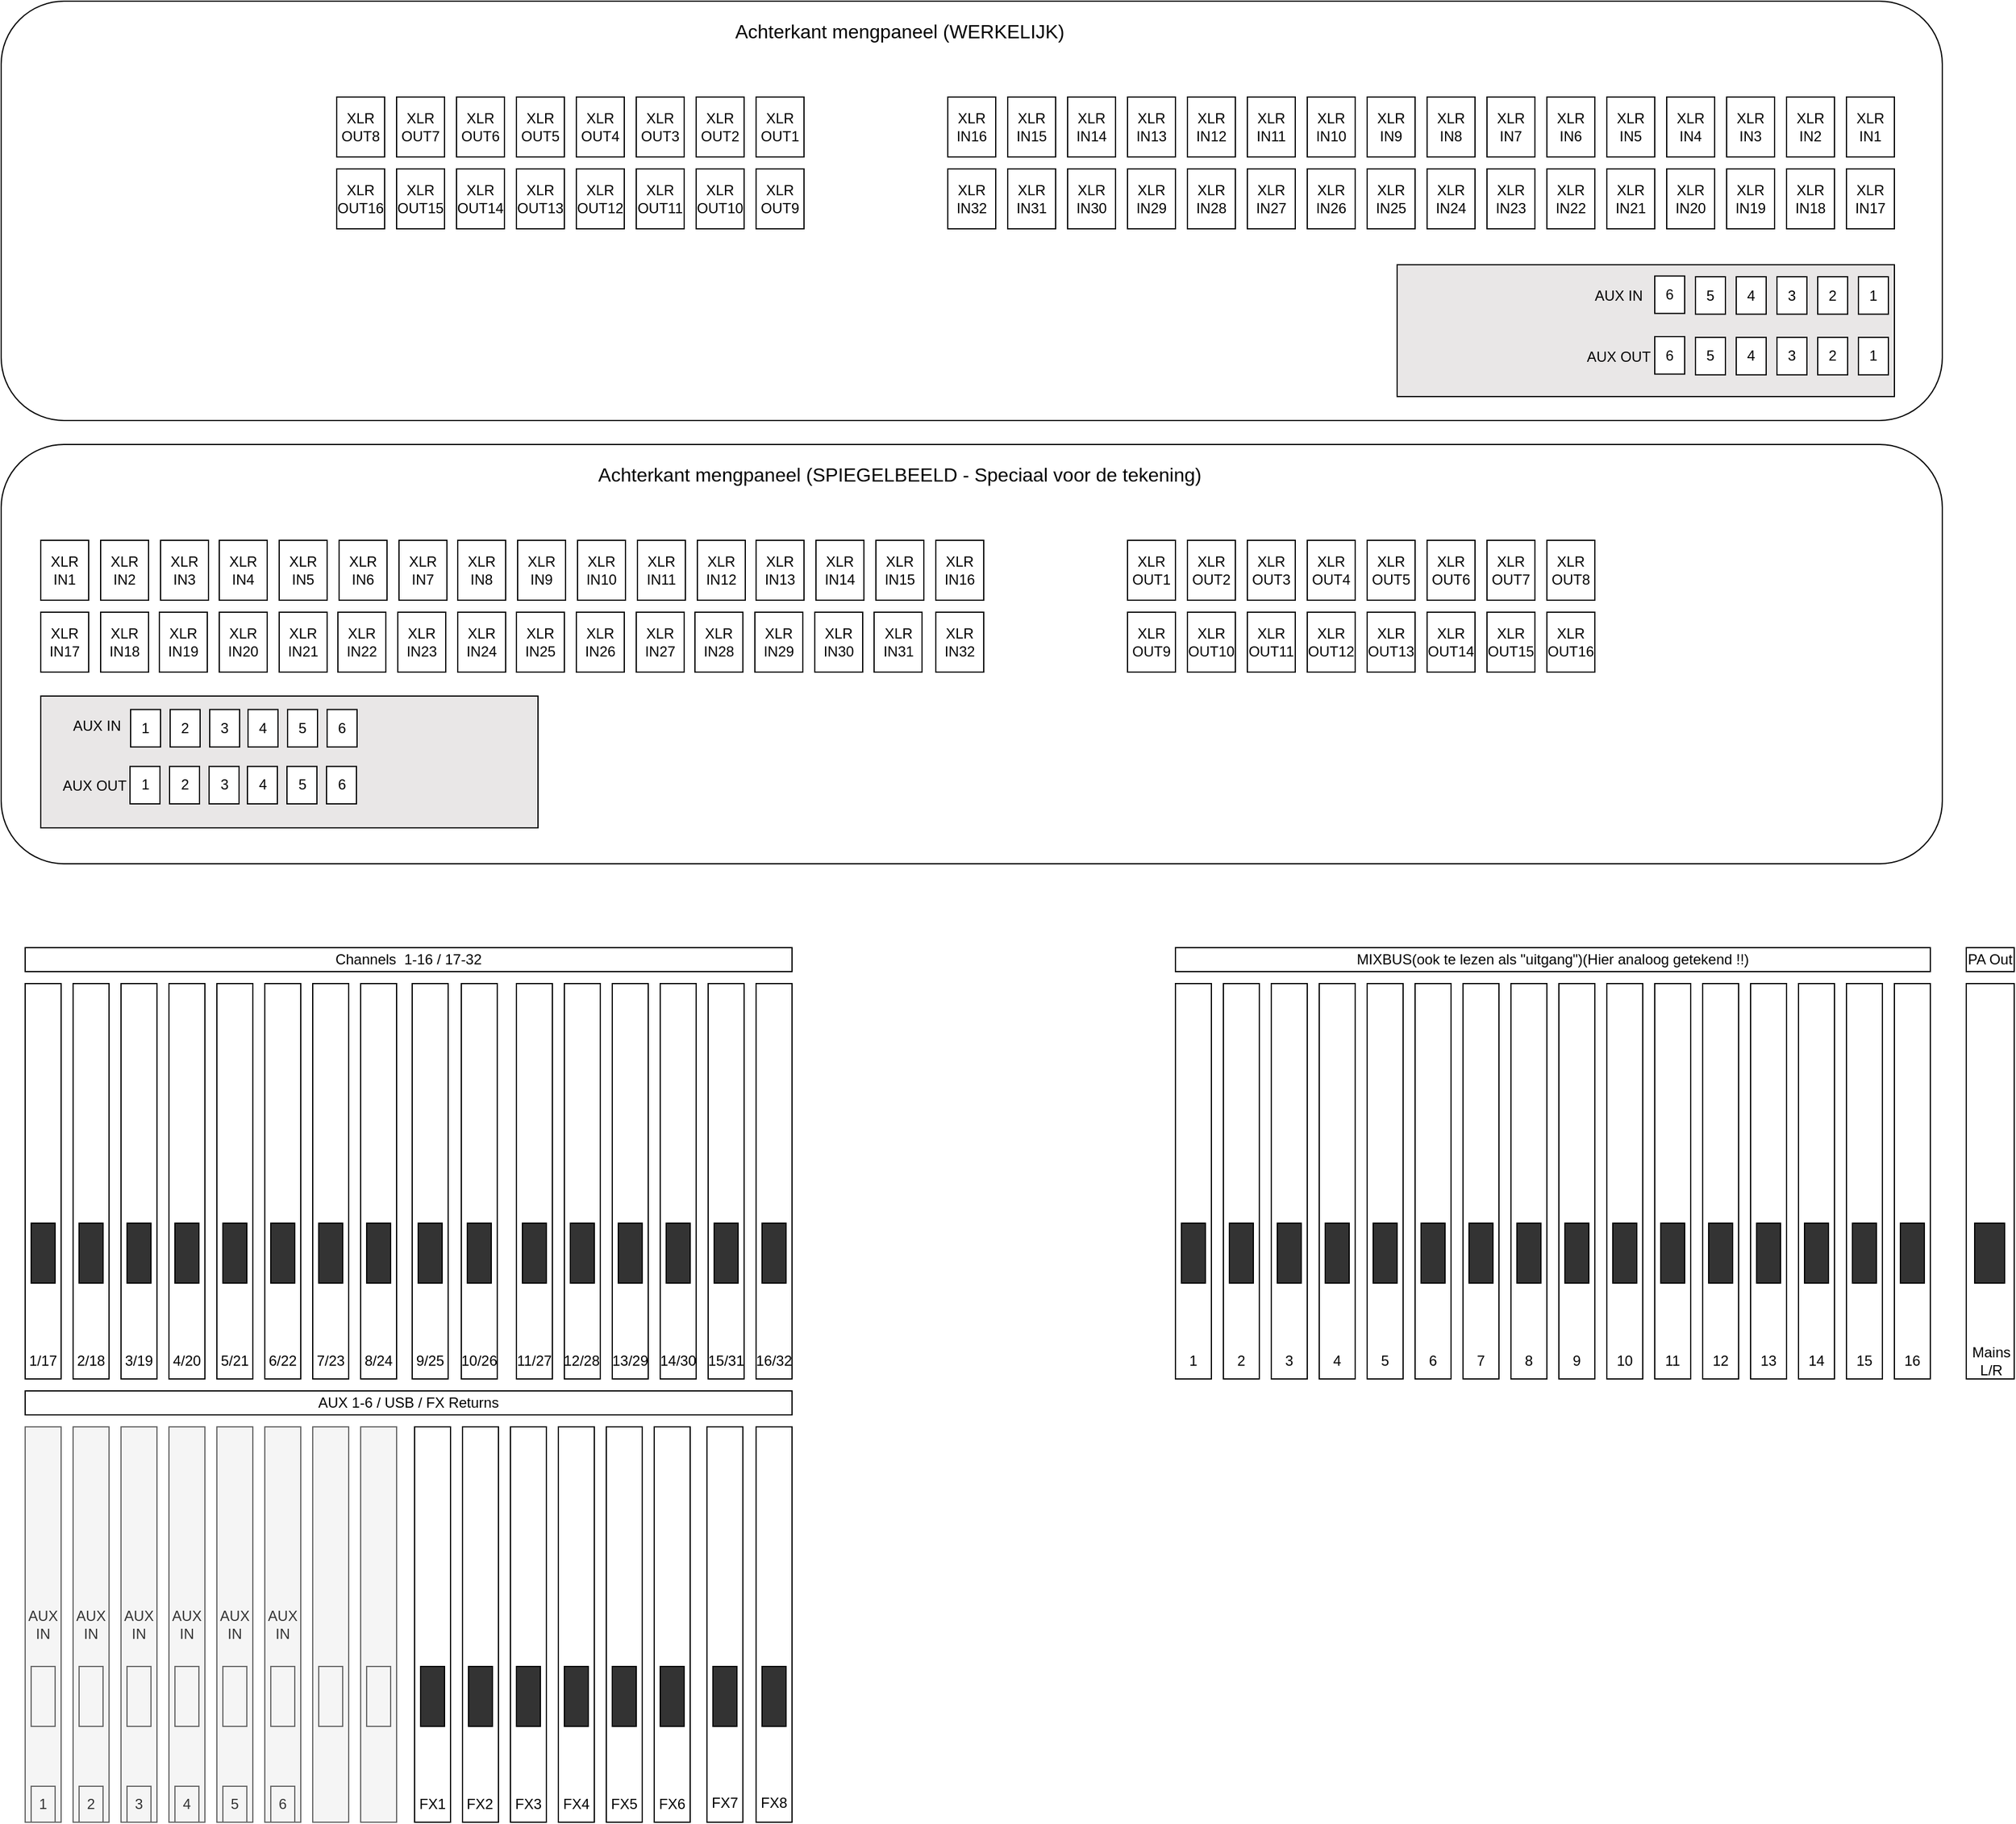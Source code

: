 <mxfile version="21.6.8" type="github" pages="2">
  <diagram name="BasisLayout" id="InURAMPZYblSBHTQdXdy">
    <mxGraphModel dx="1720" dy="2115" grid="1" gridSize="10" guides="1" tooltips="1" connect="1" arrows="1" fold="1" page="1" pageScale="1" pageWidth="827" pageHeight="1169" math="0" shadow="0">
      <root>
        <mxCell id="0" />
        <mxCell id="1" parent="0" />
        <mxCell id="hqscupT1ShzUSF0tj5RE-1" value="" style="rounded=1;whiteSpace=wrap;html=1;" vertex="1" parent="1">
          <mxGeometry y="-320" width="1620" height="350" as="geometry" />
        </mxCell>
        <mxCell id="Id2yi0CTfCnAcxIZ-awq-1" value="XLR IN1" style="rounded=0;whiteSpace=wrap;html=1;" parent="1" vertex="1">
          <mxGeometry x="1540" y="-240" width="40" height="50" as="geometry" />
        </mxCell>
        <mxCell id="Id2yi0CTfCnAcxIZ-awq-2" value="XLR IN2" style="rounded=0;whiteSpace=wrap;html=1;" parent="1" vertex="1">
          <mxGeometry x="1490" y="-240" width="40" height="50" as="geometry" />
        </mxCell>
        <mxCell id="Id2yi0CTfCnAcxIZ-awq-3" value="XLR IN3" style="rounded=0;whiteSpace=wrap;html=1;" parent="1" vertex="1">
          <mxGeometry x="1440" y="-240" width="40" height="50" as="geometry" />
        </mxCell>
        <mxCell id="Id2yi0CTfCnAcxIZ-awq-4" value="XLR IN4" style="rounded=0;whiteSpace=wrap;html=1;" parent="1" vertex="1">
          <mxGeometry x="1390" y="-240" width="40" height="50" as="geometry" />
        </mxCell>
        <mxCell id="Id2yi0CTfCnAcxIZ-awq-5" value="XLR IN5" style="rounded=0;whiteSpace=wrap;html=1;" parent="1" vertex="1">
          <mxGeometry x="1340" y="-240" width="40" height="50" as="geometry" />
        </mxCell>
        <mxCell id="Id2yi0CTfCnAcxIZ-awq-6" value="XLR IN6" style="rounded=0;whiteSpace=wrap;html=1;" parent="1" vertex="1">
          <mxGeometry x="1290" y="-240" width="40" height="50" as="geometry" />
        </mxCell>
        <mxCell id="Id2yi0CTfCnAcxIZ-awq-7" value="XLR IN7" style="rounded=0;whiteSpace=wrap;html=1;" parent="1" vertex="1">
          <mxGeometry x="1240" y="-240" width="40" height="50" as="geometry" />
        </mxCell>
        <mxCell id="Id2yi0CTfCnAcxIZ-awq-8" value="XLR IN8" style="rounded=0;whiteSpace=wrap;html=1;" parent="1" vertex="1">
          <mxGeometry x="1190" y="-240" width="40" height="50" as="geometry" />
        </mxCell>
        <mxCell id="Id2yi0CTfCnAcxIZ-awq-9" value="XLR IN9" style="rounded=0;whiteSpace=wrap;html=1;" parent="1" vertex="1">
          <mxGeometry x="1140" y="-240" width="40" height="50" as="geometry" />
        </mxCell>
        <mxCell id="Id2yi0CTfCnAcxIZ-awq-10" value="XLR IN11" style="rounded=0;whiteSpace=wrap;html=1;" parent="1" vertex="1">
          <mxGeometry x="1040" y="-240" width="40" height="50" as="geometry" />
        </mxCell>
        <mxCell id="Id2yi0CTfCnAcxIZ-awq-11" value="XLR IN10" style="rounded=0;whiteSpace=wrap;html=1;" parent="1" vertex="1">
          <mxGeometry x="1090" y="-240" width="40" height="50" as="geometry" />
        </mxCell>
        <mxCell id="Id2yi0CTfCnAcxIZ-awq-12" value="XLR IN12" style="rounded=0;whiteSpace=wrap;html=1;" parent="1" vertex="1">
          <mxGeometry x="990" y="-240" width="40" height="50" as="geometry" />
        </mxCell>
        <mxCell id="Id2yi0CTfCnAcxIZ-awq-13" value="XLR IN13" style="rounded=0;whiteSpace=wrap;html=1;" parent="1" vertex="1">
          <mxGeometry x="940" y="-240" width="40" height="50" as="geometry" />
        </mxCell>
        <mxCell id="Id2yi0CTfCnAcxIZ-awq-14" value="XLR IN14" style="rounded=0;whiteSpace=wrap;html=1;" parent="1" vertex="1">
          <mxGeometry x="890" y="-240" width="40" height="50" as="geometry" />
        </mxCell>
        <mxCell id="Id2yi0CTfCnAcxIZ-awq-15" value="XLR IN15" style="rounded=0;whiteSpace=wrap;html=1;" parent="1" vertex="1">
          <mxGeometry x="840" y="-240" width="40" height="50" as="geometry" />
        </mxCell>
        <mxCell id="Id2yi0CTfCnAcxIZ-awq-16" value="XLR&lt;br&gt;OUT1" style="rounded=0;whiteSpace=wrap;html=1;" parent="1" vertex="1">
          <mxGeometry x="630" y="-240" width="40" height="50" as="geometry" />
        </mxCell>
        <mxCell id="Id2yi0CTfCnAcxIZ-awq-25" value="XLR IN17" style="rounded=0;whiteSpace=wrap;html=1;" parent="1" vertex="1">
          <mxGeometry x="1540" y="-180" width="40" height="50" as="geometry" />
        </mxCell>
        <mxCell id="Id2yi0CTfCnAcxIZ-awq-26" value="XLR IN18" style="rounded=0;whiteSpace=wrap;html=1;" parent="1" vertex="1">
          <mxGeometry x="1490" y="-180" width="40" height="50" as="geometry" />
        </mxCell>
        <mxCell id="Id2yi0CTfCnAcxIZ-awq-27" value="XLR IN19" style="rounded=0;whiteSpace=wrap;html=1;" parent="1" vertex="1">
          <mxGeometry x="1440" y="-180" width="40" height="50" as="geometry" />
        </mxCell>
        <mxCell id="Id2yi0CTfCnAcxIZ-awq-28" value="XLR IN20" style="rounded=0;whiteSpace=wrap;html=1;" parent="1" vertex="1">
          <mxGeometry x="1390" y="-180" width="40" height="50" as="geometry" />
        </mxCell>
        <mxCell id="Id2yi0CTfCnAcxIZ-awq-29" value="XLR IN21" style="rounded=0;whiteSpace=wrap;html=1;" parent="1" vertex="1">
          <mxGeometry x="1340" y="-180" width="40" height="50" as="geometry" />
        </mxCell>
        <mxCell id="Id2yi0CTfCnAcxIZ-awq-30" value="XLR IN22" style="rounded=0;whiteSpace=wrap;html=1;" parent="1" vertex="1">
          <mxGeometry x="1290" y="-180" width="40" height="50" as="geometry" />
        </mxCell>
        <mxCell id="Id2yi0CTfCnAcxIZ-awq-31" value="XLR IN23" style="rounded=0;whiteSpace=wrap;html=1;" parent="1" vertex="1">
          <mxGeometry x="1240" y="-180" width="40" height="50" as="geometry" />
        </mxCell>
        <mxCell id="Id2yi0CTfCnAcxIZ-awq-32" value="XLR IN24" style="rounded=0;whiteSpace=wrap;html=1;" parent="1" vertex="1">
          <mxGeometry x="1190" y="-180" width="40" height="50" as="geometry" />
        </mxCell>
        <mxCell id="Id2yi0CTfCnAcxIZ-awq-33" value="XLR IN25" style="rounded=0;whiteSpace=wrap;html=1;" parent="1" vertex="1">
          <mxGeometry x="1140" y="-180" width="40" height="50" as="geometry" />
        </mxCell>
        <mxCell id="Id2yi0CTfCnAcxIZ-awq-34" value="XLR IN27" style="rounded=0;whiteSpace=wrap;html=1;" parent="1" vertex="1">
          <mxGeometry x="1040" y="-180" width="40" height="50" as="geometry" />
        </mxCell>
        <mxCell id="Id2yi0CTfCnAcxIZ-awq-35" value="XLR IN26" style="rounded=0;whiteSpace=wrap;html=1;" parent="1" vertex="1">
          <mxGeometry x="1090" y="-180" width="40" height="50" as="geometry" />
        </mxCell>
        <mxCell id="Id2yi0CTfCnAcxIZ-awq-36" value="XLR IN28" style="rounded=0;whiteSpace=wrap;html=1;" parent="1" vertex="1">
          <mxGeometry x="990" y="-180" width="40" height="50" as="geometry" />
        </mxCell>
        <mxCell id="Id2yi0CTfCnAcxIZ-awq-37" value="XLR IN29" style="rounded=0;whiteSpace=wrap;html=1;" parent="1" vertex="1">
          <mxGeometry x="940" y="-180" width="40" height="50" as="geometry" />
        </mxCell>
        <mxCell id="Id2yi0CTfCnAcxIZ-awq-38" value="XLR IN30" style="rounded=0;whiteSpace=wrap;html=1;" parent="1" vertex="1">
          <mxGeometry x="890" y="-180" width="40" height="50" as="geometry" />
        </mxCell>
        <mxCell id="Id2yi0CTfCnAcxIZ-awq-39" value="XLR IN31" style="rounded=0;whiteSpace=wrap;html=1;" parent="1" vertex="1">
          <mxGeometry x="840" y="-180" width="40" height="50" as="geometry" />
        </mxCell>
        <mxCell id="Id2yi0CTfCnAcxIZ-awq-40" value="XLR&lt;br&gt;OUT9" style="rounded=0;whiteSpace=wrap;html=1;" parent="1" vertex="1">
          <mxGeometry x="630" y="-180" width="40" height="50" as="geometry" />
        </mxCell>
        <mxCell id="hqscupT1ShzUSF0tj5RE-2" value="Achterkant mengpaneel (WERKELIJK)" style="text;html=1;strokeColor=none;fillColor=none;align=center;verticalAlign=middle;whiteSpace=wrap;rounded=0;fontSize=16;" vertex="1" parent="1">
          <mxGeometry x="360" y="-310" width="780" height="30" as="geometry" />
        </mxCell>
        <mxCell id="hqscupT1ShzUSF0tj5RE-3" value="" style="rounded=0;whiteSpace=wrap;html=1;" vertex="1" parent="1">
          <mxGeometry x="20" y="500" width="30" height="330" as="geometry" />
        </mxCell>
        <mxCell id="hqscupT1ShzUSF0tj5RE-4" value="" style="rounded=0;whiteSpace=wrap;html=1;fillColor=#333333;" vertex="1" parent="1">
          <mxGeometry x="25" y="700" width="20" height="50" as="geometry" />
        </mxCell>
        <mxCell id="hqscupT1ShzUSF0tj5RE-5" value="1/17" style="text;html=1;strokeColor=none;fillColor=none;align=center;verticalAlign=middle;whiteSpace=wrap;rounded=0;" vertex="1" parent="1">
          <mxGeometry x="25" y="800" width="20" height="30" as="geometry" />
        </mxCell>
        <mxCell id="hqscupT1ShzUSF0tj5RE-6" value="" style="rounded=0;whiteSpace=wrap;html=1;" vertex="1" parent="1">
          <mxGeometry x="980" y="500" width="30" height="330" as="geometry" />
        </mxCell>
        <mxCell id="hqscupT1ShzUSF0tj5RE-7" value="" style="rounded=0;whiteSpace=wrap;html=1;fillColor=#333333;" vertex="1" parent="1">
          <mxGeometry x="985" y="700" width="20" height="50" as="geometry" />
        </mxCell>
        <mxCell id="hqscupT1ShzUSF0tj5RE-8" value="1" style="text;html=1;strokeColor=none;fillColor=none;align=center;verticalAlign=middle;whiteSpace=wrap;rounded=0;" vertex="1" parent="1">
          <mxGeometry x="985" y="800" width="20" height="30" as="geometry" />
        </mxCell>
        <mxCell id="hqscupT1ShzUSF0tj5RE-12" value="" style="rounded=0;whiteSpace=wrap;html=1;" vertex="1" parent="1">
          <mxGeometry x="60" y="500" width="30" height="330" as="geometry" />
        </mxCell>
        <mxCell id="hqscupT1ShzUSF0tj5RE-13" value="" style="rounded=0;whiteSpace=wrap;html=1;fillColor=#333333;" vertex="1" parent="1">
          <mxGeometry x="65" y="700" width="20" height="50" as="geometry" />
        </mxCell>
        <mxCell id="hqscupT1ShzUSF0tj5RE-14" value="2/18" style="text;html=1;strokeColor=none;fillColor=none;align=center;verticalAlign=middle;whiteSpace=wrap;rounded=0;" vertex="1" parent="1">
          <mxGeometry x="65" y="800" width="20" height="30" as="geometry" />
        </mxCell>
        <mxCell id="hqscupT1ShzUSF0tj5RE-15" value="" style="rounded=0;whiteSpace=wrap;html=1;" vertex="1" parent="1">
          <mxGeometry x="100" y="500" width="30" height="330" as="geometry" />
        </mxCell>
        <mxCell id="hqscupT1ShzUSF0tj5RE-16" value="" style="rounded=0;whiteSpace=wrap;html=1;fillColor=#333333;" vertex="1" parent="1">
          <mxGeometry x="105" y="700" width="20" height="50" as="geometry" />
        </mxCell>
        <mxCell id="hqscupT1ShzUSF0tj5RE-17" value="3/19" style="text;html=1;strokeColor=none;fillColor=none;align=center;verticalAlign=middle;whiteSpace=wrap;rounded=0;" vertex="1" parent="1">
          <mxGeometry x="105" y="800" width="20" height="30" as="geometry" />
        </mxCell>
        <mxCell id="hqscupT1ShzUSF0tj5RE-18" value="" style="rounded=0;whiteSpace=wrap;html=1;" vertex="1" parent="1">
          <mxGeometry x="140" y="500" width="30" height="330" as="geometry" />
        </mxCell>
        <mxCell id="hqscupT1ShzUSF0tj5RE-19" value="" style="rounded=0;whiteSpace=wrap;html=1;fillColor=#333333;" vertex="1" parent="1">
          <mxGeometry x="145" y="700" width="20" height="50" as="geometry" />
        </mxCell>
        <mxCell id="hqscupT1ShzUSF0tj5RE-20" value="4/20" style="text;html=1;strokeColor=none;fillColor=none;align=center;verticalAlign=middle;whiteSpace=wrap;rounded=0;" vertex="1" parent="1">
          <mxGeometry x="145" y="800" width="20" height="30" as="geometry" />
        </mxCell>
        <mxCell id="hqscupT1ShzUSF0tj5RE-21" value="" style="rounded=0;whiteSpace=wrap;html=1;" vertex="1" parent="1">
          <mxGeometry x="180" y="500" width="30" height="330" as="geometry" />
        </mxCell>
        <mxCell id="hqscupT1ShzUSF0tj5RE-22" value="" style="rounded=0;whiteSpace=wrap;html=1;fillColor=#333333;" vertex="1" parent="1">
          <mxGeometry x="185" y="700" width="20" height="50" as="geometry" />
        </mxCell>
        <mxCell id="hqscupT1ShzUSF0tj5RE-23" value="5/21" style="text;html=1;strokeColor=none;fillColor=none;align=center;verticalAlign=middle;whiteSpace=wrap;rounded=0;" vertex="1" parent="1">
          <mxGeometry x="185" y="800" width="20" height="30" as="geometry" />
        </mxCell>
        <mxCell id="hqscupT1ShzUSF0tj5RE-24" value="" style="rounded=0;whiteSpace=wrap;html=1;" vertex="1" parent="1">
          <mxGeometry x="220" y="500" width="30" height="330" as="geometry" />
        </mxCell>
        <mxCell id="hqscupT1ShzUSF0tj5RE-25" value="" style="rounded=0;whiteSpace=wrap;html=1;fillColor=#333333;" vertex="1" parent="1">
          <mxGeometry x="225" y="700" width="20" height="50" as="geometry" />
        </mxCell>
        <mxCell id="hqscupT1ShzUSF0tj5RE-26" value="6/22" style="text;html=1;strokeColor=none;fillColor=none;align=center;verticalAlign=middle;whiteSpace=wrap;rounded=0;" vertex="1" parent="1">
          <mxGeometry x="225" y="800" width="20" height="30" as="geometry" />
        </mxCell>
        <mxCell id="hqscupT1ShzUSF0tj5RE-27" value="" style="rounded=0;whiteSpace=wrap;html=1;" vertex="1" parent="1">
          <mxGeometry x="260" y="500" width="30" height="330" as="geometry" />
        </mxCell>
        <mxCell id="hqscupT1ShzUSF0tj5RE-28" value="" style="rounded=0;whiteSpace=wrap;html=1;fillColor=#333333;" vertex="1" parent="1">
          <mxGeometry x="265" y="700" width="20" height="50" as="geometry" />
        </mxCell>
        <mxCell id="hqscupT1ShzUSF0tj5RE-29" value="7/23" style="text;html=1;strokeColor=none;fillColor=none;align=center;verticalAlign=middle;whiteSpace=wrap;rounded=0;" vertex="1" parent="1">
          <mxGeometry x="265" y="800" width="20" height="30" as="geometry" />
        </mxCell>
        <mxCell id="hqscupT1ShzUSF0tj5RE-30" value="" style="rounded=0;whiteSpace=wrap;html=1;" vertex="1" parent="1">
          <mxGeometry x="300" y="500" width="30" height="330" as="geometry" />
        </mxCell>
        <mxCell id="hqscupT1ShzUSF0tj5RE-31" value="" style="rounded=0;whiteSpace=wrap;html=1;fillColor=#333333;" vertex="1" parent="1">
          <mxGeometry x="305" y="700" width="20" height="50" as="geometry" />
        </mxCell>
        <mxCell id="hqscupT1ShzUSF0tj5RE-32" value="8/24" style="text;html=1;strokeColor=none;fillColor=none;align=center;verticalAlign=middle;whiteSpace=wrap;rounded=0;" vertex="1" parent="1">
          <mxGeometry x="305" y="800" width="20" height="30" as="geometry" />
        </mxCell>
        <mxCell id="hqscupT1ShzUSF0tj5RE-33" value="" style="rounded=0;whiteSpace=wrap;html=1;" vertex="1" parent="1">
          <mxGeometry x="343" y="500" width="30" height="330" as="geometry" />
        </mxCell>
        <mxCell id="hqscupT1ShzUSF0tj5RE-34" value="" style="rounded=0;whiteSpace=wrap;html=1;fillColor=#333333;" vertex="1" parent="1">
          <mxGeometry x="348" y="700" width="20" height="50" as="geometry" />
        </mxCell>
        <mxCell id="hqscupT1ShzUSF0tj5RE-35" value="9/25" style="text;html=1;strokeColor=none;fillColor=none;align=center;verticalAlign=middle;whiteSpace=wrap;rounded=0;" vertex="1" parent="1">
          <mxGeometry x="348" y="800" width="20" height="30" as="geometry" />
        </mxCell>
        <mxCell id="hqscupT1ShzUSF0tj5RE-36" value="" style="rounded=0;whiteSpace=wrap;html=1;" vertex="1" parent="1">
          <mxGeometry x="384" y="500" width="30" height="330" as="geometry" />
        </mxCell>
        <mxCell id="hqscupT1ShzUSF0tj5RE-37" value="" style="rounded=0;whiteSpace=wrap;html=1;fillColor=#333333;" vertex="1" parent="1">
          <mxGeometry x="389" y="700" width="20" height="50" as="geometry" />
        </mxCell>
        <mxCell id="hqscupT1ShzUSF0tj5RE-38" value="10/26" style="text;html=1;strokeColor=none;fillColor=none;align=center;verticalAlign=middle;whiteSpace=wrap;rounded=0;" vertex="1" parent="1">
          <mxGeometry x="389" y="800" width="20" height="30" as="geometry" />
        </mxCell>
        <mxCell id="hqscupT1ShzUSF0tj5RE-39" value="" style="rounded=0;whiteSpace=wrap;html=1;" vertex="1" parent="1">
          <mxGeometry x="430" y="500" width="30" height="330" as="geometry" />
        </mxCell>
        <mxCell id="hqscupT1ShzUSF0tj5RE-40" value="" style="rounded=0;whiteSpace=wrap;html=1;fillColor=#333333;" vertex="1" parent="1">
          <mxGeometry x="435" y="700" width="20" height="50" as="geometry" />
        </mxCell>
        <mxCell id="hqscupT1ShzUSF0tj5RE-41" value="11/27" style="text;html=1;strokeColor=none;fillColor=none;align=center;verticalAlign=middle;whiteSpace=wrap;rounded=0;" vertex="1" parent="1">
          <mxGeometry x="435" y="800" width="20" height="30" as="geometry" />
        </mxCell>
        <mxCell id="hqscupT1ShzUSF0tj5RE-42" value="" style="rounded=0;whiteSpace=wrap;html=1;" vertex="1" parent="1">
          <mxGeometry x="470" y="500" width="30" height="330" as="geometry" />
        </mxCell>
        <mxCell id="hqscupT1ShzUSF0tj5RE-43" value="" style="rounded=0;whiteSpace=wrap;html=1;fillColor=#333333;" vertex="1" parent="1">
          <mxGeometry x="475" y="700" width="20" height="50" as="geometry" />
        </mxCell>
        <mxCell id="hqscupT1ShzUSF0tj5RE-44" value="12/28" style="text;html=1;strokeColor=none;fillColor=none;align=center;verticalAlign=middle;whiteSpace=wrap;rounded=0;" vertex="1" parent="1">
          <mxGeometry x="472" y="800" width="25" height="30" as="geometry" />
        </mxCell>
        <mxCell id="hqscupT1ShzUSF0tj5RE-45" value="" style="rounded=0;whiteSpace=wrap;html=1;" vertex="1" parent="1">
          <mxGeometry x="510" y="500" width="30" height="330" as="geometry" />
        </mxCell>
        <mxCell id="hqscupT1ShzUSF0tj5RE-46" value="" style="rounded=0;whiteSpace=wrap;html=1;fillColor=#333333;" vertex="1" parent="1">
          <mxGeometry x="515" y="700" width="20" height="50" as="geometry" />
        </mxCell>
        <mxCell id="hqscupT1ShzUSF0tj5RE-47" value="13/29" style="text;html=1;strokeColor=none;fillColor=none;align=center;verticalAlign=middle;whiteSpace=wrap;rounded=0;" vertex="1" parent="1">
          <mxGeometry x="515" y="800" width="20" height="30" as="geometry" />
        </mxCell>
        <mxCell id="hqscupT1ShzUSF0tj5RE-48" value="" style="rounded=0;whiteSpace=wrap;html=1;" vertex="1" parent="1">
          <mxGeometry x="550" y="500" width="30" height="330" as="geometry" />
        </mxCell>
        <mxCell id="hqscupT1ShzUSF0tj5RE-49" value="" style="rounded=0;whiteSpace=wrap;html=1;fillColor=#333333;" vertex="1" parent="1">
          <mxGeometry x="555" y="700" width="20" height="50" as="geometry" />
        </mxCell>
        <mxCell id="hqscupT1ShzUSF0tj5RE-50" value="14/30" style="text;html=1;strokeColor=none;fillColor=none;align=center;verticalAlign=middle;whiteSpace=wrap;rounded=0;" vertex="1" parent="1">
          <mxGeometry x="555" y="800" width="20" height="30" as="geometry" />
        </mxCell>
        <mxCell id="hqscupT1ShzUSF0tj5RE-51" value="" style="rounded=0;whiteSpace=wrap;html=1;" vertex="1" parent="1">
          <mxGeometry x="590" y="500" width="30" height="330" as="geometry" />
        </mxCell>
        <mxCell id="hqscupT1ShzUSF0tj5RE-52" value="" style="rounded=0;whiteSpace=wrap;html=1;fillColor=#333333;" vertex="1" parent="1">
          <mxGeometry x="595" y="700" width="20" height="50" as="geometry" />
        </mxCell>
        <mxCell id="hqscupT1ShzUSF0tj5RE-53" value="15/31" style="text;html=1;strokeColor=none;fillColor=none;align=center;verticalAlign=middle;whiteSpace=wrap;rounded=0;" vertex="1" parent="1">
          <mxGeometry x="595" y="800" width="20" height="30" as="geometry" />
        </mxCell>
        <mxCell id="hqscupT1ShzUSF0tj5RE-54" value="" style="rounded=0;whiteSpace=wrap;html=1;" vertex="1" parent="1">
          <mxGeometry x="630" y="500" width="30" height="330" as="geometry" />
        </mxCell>
        <mxCell id="hqscupT1ShzUSF0tj5RE-55" value="" style="rounded=0;whiteSpace=wrap;html=1;fillColor=#333333;" vertex="1" parent="1">
          <mxGeometry x="635" y="700" width="20" height="50" as="geometry" />
        </mxCell>
        <mxCell id="hqscupT1ShzUSF0tj5RE-56" value="16/32" style="text;html=1;strokeColor=none;fillColor=none;align=center;verticalAlign=middle;whiteSpace=wrap;rounded=0;" vertex="1" parent="1">
          <mxGeometry x="635" y="800" width="20" height="30" as="geometry" />
        </mxCell>
        <mxCell id="hqscupT1ShzUSF0tj5RE-57" value="MIXBUS(ook te lezen als &quot;uitgang&quot;)(Hier analoog getekend !!)" style="rounded=0;whiteSpace=wrap;html=1;" vertex="1" parent="1">
          <mxGeometry x="980" y="470" width="630" height="20" as="geometry" />
        </mxCell>
        <mxCell id="hqscupT1ShzUSF0tj5RE-58" value="" style="rounded=0;whiteSpace=wrap;html=1;" vertex="1" parent="1">
          <mxGeometry x="1020" y="500" width="30" height="330" as="geometry" />
        </mxCell>
        <mxCell id="hqscupT1ShzUSF0tj5RE-59" value="" style="rounded=0;whiteSpace=wrap;html=1;fillColor=#333333;" vertex="1" parent="1">
          <mxGeometry x="1025" y="700" width="20" height="50" as="geometry" />
        </mxCell>
        <mxCell id="hqscupT1ShzUSF0tj5RE-60" value="2" style="text;html=1;strokeColor=none;fillColor=none;align=center;verticalAlign=middle;whiteSpace=wrap;rounded=0;" vertex="1" parent="1">
          <mxGeometry x="1025" y="800" width="20" height="30" as="geometry" />
        </mxCell>
        <mxCell id="hqscupT1ShzUSF0tj5RE-61" value="" style="rounded=0;whiteSpace=wrap;html=1;" vertex="1" parent="1">
          <mxGeometry x="1060" y="500" width="30" height="330" as="geometry" />
        </mxCell>
        <mxCell id="hqscupT1ShzUSF0tj5RE-62" value="" style="rounded=0;whiteSpace=wrap;html=1;fillColor=#333333;" vertex="1" parent="1">
          <mxGeometry x="1065" y="700" width="20" height="50" as="geometry" />
        </mxCell>
        <mxCell id="hqscupT1ShzUSF0tj5RE-63" value="3" style="text;html=1;strokeColor=none;fillColor=none;align=center;verticalAlign=middle;whiteSpace=wrap;rounded=0;" vertex="1" parent="1">
          <mxGeometry x="1065" y="800" width="20" height="30" as="geometry" />
        </mxCell>
        <mxCell id="hqscupT1ShzUSF0tj5RE-64" value="" style="rounded=0;whiteSpace=wrap;html=1;" vertex="1" parent="1">
          <mxGeometry x="1100" y="500" width="30" height="330" as="geometry" />
        </mxCell>
        <mxCell id="hqscupT1ShzUSF0tj5RE-65" value="" style="rounded=0;whiteSpace=wrap;html=1;fillColor=#333333;" vertex="1" parent="1">
          <mxGeometry x="1105" y="700" width="20" height="50" as="geometry" />
        </mxCell>
        <mxCell id="hqscupT1ShzUSF0tj5RE-66" value="4" style="text;html=1;strokeColor=none;fillColor=none;align=center;verticalAlign=middle;whiteSpace=wrap;rounded=0;" vertex="1" parent="1">
          <mxGeometry x="1105" y="800" width="20" height="30" as="geometry" />
        </mxCell>
        <mxCell id="hqscupT1ShzUSF0tj5RE-67" value="" style="rounded=0;whiteSpace=wrap;html=1;" vertex="1" parent="1">
          <mxGeometry x="1140" y="500" width="30" height="330" as="geometry" />
        </mxCell>
        <mxCell id="hqscupT1ShzUSF0tj5RE-68" value="" style="rounded=0;whiteSpace=wrap;html=1;fillColor=#333333;" vertex="1" parent="1">
          <mxGeometry x="1145" y="700" width="20" height="50" as="geometry" />
        </mxCell>
        <mxCell id="hqscupT1ShzUSF0tj5RE-69" value="5" style="text;html=1;strokeColor=none;fillColor=none;align=center;verticalAlign=middle;whiteSpace=wrap;rounded=0;" vertex="1" parent="1">
          <mxGeometry x="1145" y="800" width="20" height="30" as="geometry" />
        </mxCell>
        <mxCell id="hqscupT1ShzUSF0tj5RE-70" value="" style="rounded=0;whiteSpace=wrap;html=1;" vertex="1" parent="1">
          <mxGeometry x="1180" y="500" width="30" height="330" as="geometry" />
        </mxCell>
        <mxCell id="hqscupT1ShzUSF0tj5RE-71" value="" style="rounded=0;whiteSpace=wrap;html=1;fillColor=#333333;" vertex="1" parent="1">
          <mxGeometry x="1185" y="700" width="20" height="50" as="geometry" />
        </mxCell>
        <mxCell id="hqscupT1ShzUSF0tj5RE-72" value="6" style="text;html=1;strokeColor=none;fillColor=none;align=center;verticalAlign=middle;whiteSpace=wrap;rounded=0;" vertex="1" parent="1">
          <mxGeometry x="1185" y="800" width="20" height="30" as="geometry" />
        </mxCell>
        <mxCell id="hqscupT1ShzUSF0tj5RE-73" value="" style="rounded=0;whiteSpace=wrap;html=1;" vertex="1" parent="1">
          <mxGeometry x="1220" y="500" width="30" height="330" as="geometry" />
        </mxCell>
        <mxCell id="hqscupT1ShzUSF0tj5RE-74" value="" style="rounded=0;whiteSpace=wrap;html=1;fillColor=#333333;" vertex="1" parent="1">
          <mxGeometry x="1225" y="700" width="20" height="50" as="geometry" />
        </mxCell>
        <mxCell id="hqscupT1ShzUSF0tj5RE-75" value="7" style="text;html=1;strokeColor=none;fillColor=none;align=center;verticalAlign=middle;whiteSpace=wrap;rounded=0;" vertex="1" parent="1">
          <mxGeometry x="1225" y="800" width="20" height="30" as="geometry" />
        </mxCell>
        <mxCell id="hqscupT1ShzUSF0tj5RE-76" value="" style="rounded=0;whiteSpace=wrap;html=1;" vertex="1" parent="1">
          <mxGeometry x="1260" y="500" width="30" height="330" as="geometry" />
        </mxCell>
        <mxCell id="hqscupT1ShzUSF0tj5RE-77" value="" style="rounded=0;whiteSpace=wrap;html=1;fillColor=#333333;" vertex="1" parent="1">
          <mxGeometry x="1265" y="700" width="20" height="50" as="geometry" />
        </mxCell>
        <mxCell id="hqscupT1ShzUSF0tj5RE-78" value="8" style="text;html=1;strokeColor=none;fillColor=none;align=center;verticalAlign=middle;whiteSpace=wrap;rounded=0;" vertex="1" parent="1">
          <mxGeometry x="1265" y="800" width="20" height="30" as="geometry" />
        </mxCell>
        <mxCell id="hqscupT1ShzUSF0tj5RE-79" value="Channels&amp;nbsp; 1-16 / 17-32" style="rounded=0;whiteSpace=wrap;html=1;" vertex="1" parent="1">
          <mxGeometry x="20" y="470" width="640" height="20" as="geometry" />
        </mxCell>
        <mxCell id="hqscupT1ShzUSF0tj5RE-82" value="" style="rounded=0;whiteSpace=wrap;html=1;fillColor=#e9e7e7;" vertex="1" parent="1">
          <mxGeometry x="1165" y="-100" width="415" height="110" as="geometry" />
        </mxCell>
        <mxCell id="hqscupT1ShzUSF0tj5RE-83" value="1" style="rounded=0;whiteSpace=wrap;html=1;" vertex="1" parent="1">
          <mxGeometry x="1550" y="-90" width="25" height="31.25" as="geometry" />
        </mxCell>
        <mxCell id="hqscupT1ShzUSF0tj5RE-84" value="2" style="rounded=0;whiteSpace=wrap;html=1;" vertex="1" parent="1">
          <mxGeometry x="1516" y="-90" width="25" height="31.25" as="geometry" />
        </mxCell>
        <mxCell id="hqscupT1ShzUSF0tj5RE-85" value="3" style="rounded=0;whiteSpace=wrap;html=1;" vertex="1" parent="1">
          <mxGeometry x="1482" y="-90" width="25" height="31.25" as="geometry" />
        </mxCell>
        <mxCell id="hqscupT1ShzUSF0tj5RE-86" value="4" style="rounded=0;whiteSpace=wrap;html=1;" vertex="1" parent="1">
          <mxGeometry x="1448" y="-90" width="25" height="31.25" as="geometry" />
        </mxCell>
        <mxCell id="hqscupT1ShzUSF0tj5RE-87" value="5" style="rounded=0;whiteSpace=wrap;html=1;" vertex="1" parent="1">
          <mxGeometry x="1414" y="-90" width="25" height="31.25" as="geometry" />
        </mxCell>
        <mxCell id="hqscupT1ShzUSF0tj5RE-88" value="6" style="rounded=0;whiteSpace=wrap;html=1;" vertex="1" parent="1">
          <mxGeometry x="1380" y="-90.62" width="25" height="31.25" as="geometry" />
        </mxCell>
        <mxCell id="hqscupT1ShzUSF0tj5RE-90" value="1" style="rounded=0;whiteSpace=wrap;html=1;" vertex="1" parent="1">
          <mxGeometry x="1550" y="-39.38" width="25" height="31.25" as="geometry" />
        </mxCell>
        <mxCell id="hqscupT1ShzUSF0tj5RE-91" value="2" style="rounded=0;whiteSpace=wrap;html=1;" vertex="1" parent="1">
          <mxGeometry x="1516" y="-39.38" width="25" height="31.25" as="geometry" />
        </mxCell>
        <mxCell id="hqscupT1ShzUSF0tj5RE-92" value="3" style="rounded=0;whiteSpace=wrap;html=1;" vertex="1" parent="1">
          <mxGeometry x="1482" y="-39.38" width="25" height="31.25" as="geometry" />
        </mxCell>
        <mxCell id="hqscupT1ShzUSF0tj5RE-93" value="4" style="rounded=0;whiteSpace=wrap;html=1;" vertex="1" parent="1">
          <mxGeometry x="1448" y="-39.38" width="25" height="31.25" as="geometry" />
        </mxCell>
        <mxCell id="hqscupT1ShzUSF0tj5RE-94" value="5" style="rounded=0;whiteSpace=wrap;html=1;" vertex="1" parent="1">
          <mxGeometry x="1414" y="-39.38" width="25" height="31.25" as="geometry" />
        </mxCell>
        <mxCell id="hqscupT1ShzUSF0tj5RE-95" value="6" style="rounded=0;whiteSpace=wrap;html=1;" vertex="1" parent="1">
          <mxGeometry x="1380" y="-40" width="25" height="31.25" as="geometry" />
        </mxCell>
        <mxCell id="hqscupT1ShzUSF0tj5RE-96" value="AUX IN" style="text;html=1;strokeColor=none;fillColor=none;align=center;verticalAlign=middle;whiteSpace=wrap;rounded=0;" vertex="1" parent="1">
          <mxGeometry x="1320" y="-88.75" width="60" height="30" as="geometry" />
        </mxCell>
        <mxCell id="hqscupT1ShzUSF0tj5RE-97" value="AUX OUT" style="text;html=1;strokeColor=none;fillColor=none;align=center;verticalAlign=middle;whiteSpace=wrap;rounded=0;" vertex="1" parent="1">
          <mxGeometry x="1320" y="-38.13" width="60" height="30" as="geometry" />
        </mxCell>
        <mxCell id="hqscupT1ShzUSF0tj5RE-101" value="" style="rounded=0;whiteSpace=wrap;html=1;" vertex="1" parent="1">
          <mxGeometry x="1300" y="500" width="30" height="330" as="geometry" />
        </mxCell>
        <mxCell id="hqscupT1ShzUSF0tj5RE-102" value="" style="rounded=0;whiteSpace=wrap;html=1;fillColor=#333333;" vertex="1" parent="1">
          <mxGeometry x="1305" y="700" width="20" height="50" as="geometry" />
        </mxCell>
        <mxCell id="hqscupT1ShzUSF0tj5RE-103" value="9" style="text;html=1;strokeColor=none;fillColor=none;align=center;verticalAlign=middle;whiteSpace=wrap;rounded=0;" vertex="1" parent="1">
          <mxGeometry x="1305" y="800" width="20" height="30" as="geometry" />
        </mxCell>
        <mxCell id="hqscupT1ShzUSF0tj5RE-104" value="" style="rounded=0;whiteSpace=wrap;html=1;" vertex="1" parent="1">
          <mxGeometry x="1340" y="500" width="30" height="330" as="geometry" />
        </mxCell>
        <mxCell id="hqscupT1ShzUSF0tj5RE-105" value="" style="rounded=0;whiteSpace=wrap;html=1;fillColor=#333333;" vertex="1" parent="1">
          <mxGeometry x="1345" y="700" width="20" height="50" as="geometry" />
        </mxCell>
        <mxCell id="hqscupT1ShzUSF0tj5RE-106" value="10" style="text;html=1;strokeColor=none;fillColor=none;align=center;verticalAlign=middle;whiteSpace=wrap;rounded=0;" vertex="1" parent="1">
          <mxGeometry x="1345" y="800" width="20" height="30" as="geometry" />
        </mxCell>
        <mxCell id="hqscupT1ShzUSF0tj5RE-107" value="" style="rounded=0;whiteSpace=wrap;html=1;" vertex="1" parent="1">
          <mxGeometry x="1380" y="500" width="30" height="330" as="geometry" />
        </mxCell>
        <mxCell id="hqscupT1ShzUSF0tj5RE-108" value="" style="rounded=0;whiteSpace=wrap;html=1;fillColor=#333333;" vertex="1" parent="1">
          <mxGeometry x="1385" y="700" width="20" height="50" as="geometry" />
        </mxCell>
        <mxCell id="hqscupT1ShzUSF0tj5RE-109" value="11" style="text;html=1;strokeColor=none;fillColor=none;align=center;verticalAlign=middle;whiteSpace=wrap;rounded=0;" vertex="1" parent="1">
          <mxGeometry x="1385" y="800" width="20" height="30" as="geometry" />
        </mxCell>
        <mxCell id="hqscupT1ShzUSF0tj5RE-110" value="" style="rounded=0;whiteSpace=wrap;html=1;" vertex="1" parent="1">
          <mxGeometry x="1420" y="500" width="30" height="330" as="geometry" />
        </mxCell>
        <mxCell id="hqscupT1ShzUSF0tj5RE-111" value="" style="rounded=0;whiteSpace=wrap;html=1;fillColor=#333333;" vertex="1" parent="1">
          <mxGeometry x="1425" y="700" width="20" height="50" as="geometry" />
        </mxCell>
        <mxCell id="hqscupT1ShzUSF0tj5RE-112" value="12" style="text;html=1;strokeColor=none;fillColor=none;align=center;verticalAlign=middle;whiteSpace=wrap;rounded=0;" vertex="1" parent="1">
          <mxGeometry x="1425" y="800" width="20" height="30" as="geometry" />
        </mxCell>
        <mxCell id="hqscupT1ShzUSF0tj5RE-113" value="" style="rounded=0;whiteSpace=wrap;html=1;" vertex="1" parent="1">
          <mxGeometry x="1460" y="500" width="30" height="330" as="geometry" />
        </mxCell>
        <mxCell id="hqscupT1ShzUSF0tj5RE-114" value="" style="rounded=0;whiteSpace=wrap;html=1;fillColor=#333333;" vertex="1" parent="1">
          <mxGeometry x="1465" y="700" width="20" height="50" as="geometry" />
        </mxCell>
        <mxCell id="hqscupT1ShzUSF0tj5RE-115" value="13" style="text;html=1;strokeColor=none;fillColor=none;align=center;verticalAlign=middle;whiteSpace=wrap;rounded=0;" vertex="1" parent="1">
          <mxGeometry x="1465" y="800" width="20" height="30" as="geometry" />
        </mxCell>
        <mxCell id="hqscupT1ShzUSF0tj5RE-116" value="" style="rounded=0;whiteSpace=wrap;html=1;" vertex="1" parent="1">
          <mxGeometry x="1500" y="500" width="30" height="330" as="geometry" />
        </mxCell>
        <mxCell id="hqscupT1ShzUSF0tj5RE-117" value="" style="rounded=0;whiteSpace=wrap;html=1;fillColor=#333333;" vertex="1" parent="1">
          <mxGeometry x="1505" y="700" width="20" height="50" as="geometry" />
        </mxCell>
        <mxCell id="hqscupT1ShzUSF0tj5RE-118" value="14" style="text;html=1;strokeColor=none;fillColor=none;align=center;verticalAlign=middle;whiteSpace=wrap;rounded=0;" vertex="1" parent="1">
          <mxGeometry x="1505" y="800" width="20" height="30" as="geometry" />
        </mxCell>
        <mxCell id="hqscupT1ShzUSF0tj5RE-119" value="" style="rounded=0;whiteSpace=wrap;html=1;" vertex="1" parent="1">
          <mxGeometry x="1540" y="500" width="30" height="330" as="geometry" />
        </mxCell>
        <mxCell id="hqscupT1ShzUSF0tj5RE-120" value="" style="rounded=0;whiteSpace=wrap;html=1;fillColor=#333333;" vertex="1" parent="1">
          <mxGeometry x="1545" y="700" width="20" height="50" as="geometry" />
        </mxCell>
        <mxCell id="hqscupT1ShzUSF0tj5RE-121" value="15" style="text;html=1;strokeColor=none;fillColor=none;align=center;verticalAlign=middle;whiteSpace=wrap;rounded=0;" vertex="1" parent="1">
          <mxGeometry x="1545" y="800" width="20" height="30" as="geometry" />
        </mxCell>
        <mxCell id="hqscupT1ShzUSF0tj5RE-122" value="" style="rounded=0;whiteSpace=wrap;html=1;" vertex="1" parent="1">
          <mxGeometry x="1580" y="500" width="30" height="330" as="geometry" />
        </mxCell>
        <mxCell id="hqscupT1ShzUSF0tj5RE-123" value="" style="rounded=0;whiteSpace=wrap;html=1;fillColor=#333333;" vertex="1" parent="1">
          <mxGeometry x="1585" y="700" width="20" height="50" as="geometry" />
        </mxCell>
        <mxCell id="hqscupT1ShzUSF0tj5RE-124" value="16" style="text;html=1;strokeColor=none;fillColor=none;align=center;verticalAlign=middle;whiteSpace=wrap;rounded=0;" vertex="1" parent="1">
          <mxGeometry x="1585" y="800" width="20" height="30" as="geometry" />
        </mxCell>
        <mxCell id="hqscupT1ShzUSF0tj5RE-127" value="AUX&lt;br&gt;IN" style="rounded=0;whiteSpace=wrap;html=1;fillColor=#f5f5f5;strokeColor=#666666;fontColor=#333333;" vertex="1" parent="1">
          <mxGeometry x="20" y="870" width="30" height="330" as="geometry" />
        </mxCell>
        <mxCell id="hqscupT1ShzUSF0tj5RE-128" value="" style="rounded=0;whiteSpace=wrap;html=1;fillColor=#f5f5f5;strokeColor=#666666;fontColor=#333333;" vertex="1" parent="1">
          <mxGeometry x="25" y="1070" width="20" height="50" as="geometry" />
        </mxCell>
        <mxCell id="hqscupT1ShzUSF0tj5RE-129" value="1" style="text;html=1;strokeColor=#666666;fillColor=#f5f5f5;align=center;verticalAlign=middle;whiteSpace=wrap;rounded=0;fontColor=#333333;" vertex="1" parent="1">
          <mxGeometry x="25" y="1170" width="20" height="30" as="geometry" />
        </mxCell>
        <mxCell id="hqscupT1ShzUSF0tj5RE-130" value="AUX&lt;br style=&quot;border-color: var(--border-color);&quot;&gt;IN" style="rounded=0;whiteSpace=wrap;html=1;fillColor=#f5f5f5;strokeColor=#666666;fontColor=#333333;" vertex="1" parent="1">
          <mxGeometry x="60" y="870" width="30" height="330" as="geometry" />
        </mxCell>
        <mxCell id="hqscupT1ShzUSF0tj5RE-131" value="" style="rounded=0;whiteSpace=wrap;html=1;fillColor=#f5f5f5;strokeColor=#666666;fontColor=#333333;" vertex="1" parent="1">
          <mxGeometry x="65" y="1070" width="20" height="50" as="geometry" />
        </mxCell>
        <mxCell id="hqscupT1ShzUSF0tj5RE-132" value="2" style="text;html=1;strokeColor=#666666;fillColor=#f5f5f5;align=center;verticalAlign=middle;whiteSpace=wrap;rounded=0;fontColor=#333333;" vertex="1" parent="1">
          <mxGeometry x="65" y="1170" width="20" height="30" as="geometry" />
        </mxCell>
        <mxCell id="hqscupT1ShzUSF0tj5RE-133" value="AUX&lt;br style=&quot;border-color: var(--border-color);&quot;&gt;IN" style="rounded=0;whiteSpace=wrap;html=1;fillColor=#f5f5f5;strokeColor=#666666;fontColor=#333333;" vertex="1" parent="1">
          <mxGeometry x="100" y="870" width="30" height="330" as="geometry" />
        </mxCell>
        <mxCell id="hqscupT1ShzUSF0tj5RE-134" value="" style="rounded=0;whiteSpace=wrap;html=1;fillColor=#f5f5f5;strokeColor=#666666;fontColor=#333333;" vertex="1" parent="1">
          <mxGeometry x="105" y="1070" width="20" height="50" as="geometry" />
        </mxCell>
        <mxCell id="hqscupT1ShzUSF0tj5RE-135" value="3" style="text;html=1;strokeColor=#666666;fillColor=#f5f5f5;align=center;verticalAlign=middle;whiteSpace=wrap;rounded=0;fontColor=#333333;" vertex="1" parent="1">
          <mxGeometry x="105" y="1170" width="20" height="30" as="geometry" />
        </mxCell>
        <mxCell id="hqscupT1ShzUSF0tj5RE-136" value="AUX&lt;br style=&quot;border-color: var(--border-color);&quot;&gt;IN" style="rounded=0;whiteSpace=wrap;html=1;fillColor=#f5f5f5;strokeColor=#666666;fontColor=#333333;" vertex="1" parent="1">
          <mxGeometry x="140" y="870" width="30" height="330" as="geometry" />
        </mxCell>
        <mxCell id="hqscupT1ShzUSF0tj5RE-137" value="" style="rounded=0;whiteSpace=wrap;html=1;fillColor=#f5f5f5;strokeColor=#666666;fontColor=#333333;" vertex="1" parent="1">
          <mxGeometry x="145" y="1070" width="20" height="50" as="geometry" />
        </mxCell>
        <mxCell id="hqscupT1ShzUSF0tj5RE-138" value="4" style="text;html=1;strokeColor=#666666;fillColor=#f5f5f5;align=center;verticalAlign=middle;whiteSpace=wrap;rounded=0;fontColor=#333333;" vertex="1" parent="1">
          <mxGeometry x="145" y="1170" width="20" height="30" as="geometry" />
        </mxCell>
        <mxCell id="hqscupT1ShzUSF0tj5RE-139" value="AUX&lt;br style=&quot;border-color: var(--border-color);&quot;&gt;IN" style="rounded=0;whiteSpace=wrap;html=1;fillColor=#f5f5f5;strokeColor=#666666;fontColor=#333333;" vertex="1" parent="1">
          <mxGeometry x="180" y="870" width="30" height="330" as="geometry" />
        </mxCell>
        <mxCell id="hqscupT1ShzUSF0tj5RE-140" value="" style="rounded=0;whiteSpace=wrap;html=1;fillColor=#f5f5f5;strokeColor=#666666;fontColor=#333333;" vertex="1" parent="1">
          <mxGeometry x="185" y="1070" width="20" height="50" as="geometry" />
        </mxCell>
        <mxCell id="hqscupT1ShzUSF0tj5RE-141" value="5" style="text;html=1;strokeColor=#666666;fillColor=#f5f5f5;align=center;verticalAlign=middle;whiteSpace=wrap;rounded=0;fontColor=#333333;" vertex="1" parent="1">
          <mxGeometry x="185" y="1170" width="20" height="30" as="geometry" />
        </mxCell>
        <mxCell id="hqscupT1ShzUSF0tj5RE-142" value="AUX&lt;br style=&quot;border-color: var(--border-color);&quot;&gt;IN" style="rounded=0;whiteSpace=wrap;html=1;fillColor=#f5f5f5;strokeColor=#666666;fontColor=#333333;" vertex="1" parent="1">
          <mxGeometry x="220" y="870" width="30" height="330" as="geometry" />
        </mxCell>
        <mxCell id="hqscupT1ShzUSF0tj5RE-143" value="" style="rounded=0;whiteSpace=wrap;html=1;fillColor=#f5f5f5;strokeColor=#666666;fontColor=#333333;" vertex="1" parent="1">
          <mxGeometry x="225" y="1070" width="20" height="50" as="geometry" />
        </mxCell>
        <mxCell id="hqscupT1ShzUSF0tj5RE-144" value="6" style="text;html=1;strokeColor=#666666;fillColor=#f5f5f5;align=center;verticalAlign=middle;whiteSpace=wrap;rounded=0;fontColor=#333333;" vertex="1" parent="1">
          <mxGeometry x="225" y="1170" width="20" height="30" as="geometry" />
        </mxCell>
        <mxCell id="hqscupT1ShzUSF0tj5RE-145" value="" style="rounded=0;whiteSpace=wrap;html=1;fillColor=#f5f5f5;strokeColor=#666666;fontColor=#333333;" vertex="1" parent="1">
          <mxGeometry x="260" y="870" width="30" height="330" as="geometry" />
        </mxCell>
        <mxCell id="hqscupT1ShzUSF0tj5RE-146" value="" style="rounded=0;whiteSpace=wrap;html=1;fillColor=#f5f5f5;strokeColor=#666666;fontColor=#333333;" vertex="1" parent="1">
          <mxGeometry x="265" y="1070" width="20" height="50" as="geometry" />
        </mxCell>
        <mxCell id="hqscupT1ShzUSF0tj5RE-148" value="" style="rounded=0;whiteSpace=wrap;html=1;fillColor=#f5f5f5;strokeColor=#666666;fontColor=#333333;" vertex="1" parent="1">
          <mxGeometry x="300" y="870" width="30" height="330" as="geometry" />
        </mxCell>
        <mxCell id="hqscupT1ShzUSF0tj5RE-149" value="" style="rounded=0;whiteSpace=wrap;html=1;fillColor=#f5f5f5;strokeColor=#666666;fontColor=#333333;" vertex="1" parent="1">
          <mxGeometry x="305" y="1070" width="20" height="50" as="geometry" />
        </mxCell>
        <mxCell id="hqscupT1ShzUSF0tj5RE-151" value="" style="rounded=0;whiteSpace=wrap;html=1;" vertex="1" parent="1">
          <mxGeometry x="589" y="870" width="30" height="330" as="geometry" />
        </mxCell>
        <mxCell id="hqscupT1ShzUSF0tj5RE-152" value="" style="rounded=0;whiteSpace=wrap;html=1;fillColor=#333333;" vertex="1" parent="1">
          <mxGeometry x="594" y="1070" width="20" height="50" as="geometry" />
        </mxCell>
        <mxCell id="hqscupT1ShzUSF0tj5RE-154" value="" style="rounded=0;whiteSpace=wrap;html=1;" vertex="1" parent="1">
          <mxGeometry x="630" y="870" width="30" height="330" as="geometry" />
        </mxCell>
        <mxCell id="hqscupT1ShzUSF0tj5RE-155" value="" style="rounded=0;whiteSpace=wrap;html=1;fillColor=#333333;" vertex="1" parent="1">
          <mxGeometry x="635" y="1070" width="20" height="50" as="geometry" />
        </mxCell>
        <mxCell id="hqscupT1ShzUSF0tj5RE-157" value="" style="rounded=0;whiteSpace=wrap;html=1;" vertex="1" parent="1">
          <mxGeometry x="345" y="870" width="30" height="330" as="geometry" />
        </mxCell>
        <mxCell id="hqscupT1ShzUSF0tj5RE-158" value="" style="rounded=0;whiteSpace=wrap;html=1;fillColor=#333333;" vertex="1" parent="1">
          <mxGeometry x="350" y="1070" width="20" height="50" as="geometry" />
        </mxCell>
        <mxCell id="hqscupT1ShzUSF0tj5RE-159" value="FX1" style="text;html=1;strokeColor=none;fillColor=none;align=center;verticalAlign=middle;whiteSpace=wrap;rounded=0;" vertex="1" parent="1">
          <mxGeometry x="350" y="1170" width="20" height="30" as="geometry" />
        </mxCell>
        <mxCell id="hqscupT1ShzUSF0tj5RE-160" value="" style="rounded=0;whiteSpace=wrap;html=1;" vertex="1" parent="1">
          <mxGeometry x="385" y="870" width="30" height="330" as="geometry" />
        </mxCell>
        <mxCell id="hqscupT1ShzUSF0tj5RE-161" value="" style="rounded=0;whiteSpace=wrap;html=1;fillColor=#333333;" vertex="1" parent="1">
          <mxGeometry x="390" y="1070" width="20" height="50" as="geometry" />
        </mxCell>
        <mxCell id="hqscupT1ShzUSF0tj5RE-162" value="FX2" style="text;html=1;strokeColor=none;fillColor=none;align=center;verticalAlign=middle;whiteSpace=wrap;rounded=0;" vertex="1" parent="1">
          <mxGeometry x="387" y="1170" width="25" height="30" as="geometry" />
        </mxCell>
        <mxCell id="hqscupT1ShzUSF0tj5RE-163" value="" style="rounded=0;whiteSpace=wrap;html=1;" vertex="1" parent="1">
          <mxGeometry x="425" y="870" width="30" height="330" as="geometry" />
        </mxCell>
        <mxCell id="hqscupT1ShzUSF0tj5RE-164" value="" style="rounded=0;whiteSpace=wrap;html=1;fillColor=#333333;" vertex="1" parent="1">
          <mxGeometry x="430" y="1070" width="20" height="50" as="geometry" />
        </mxCell>
        <mxCell id="hqscupT1ShzUSF0tj5RE-165" value="FX3" style="text;html=1;strokeColor=none;fillColor=none;align=center;verticalAlign=middle;whiteSpace=wrap;rounded=0;" vertex="1" parent="1">
          <mxGeometry x="430" y="1170" width="20" height="30" as="geometry" />
        </mxCell>
        <mxCell id="hqscupT1ShzUSF0tj5RE-166" value="" style="rounded=0;whiteSpace=wrap;html=1;" vertex="1" parent="1">
          <mxGeometry x="465" y="870" width="30" height="330" as="geometry" />
        </mxCell>
        <mxCell id="hqscupT1ShzUSF0tj5RE-167" value="" style="rounded=0;whiteSpace=wrap;html=1;fillColor=#333333;" vertex="1" parent="1">
          <mxGeometry x="470" y="1070" width="20" height="50" as="geometry" />
        </mxCell>
        <mxCell id="hqscupT1ShzUSF0tj5RE-168" value="FX4" style="text;html=1;strokeColor=none;fillColor=none;align=center;verticalAlign=middle;whiteSpace=wrap;rounded=0;" vertex="1" parent="1">
          <mxGeometry x="470" y="1170" width="20" height="30" as="geometry" />
        </mxCell>
        <mxCell id="hqscupT1ShzUSF0tj5RE-169" value="" style="rounded=0;whiteSpace=wrap;html=1;" vertex="1" parent="1">
          <mxGeometry x="505" y="870" width="30" height="330" as="geometry" />
        </mxCell>
        <mxCell id="hqscupT1ShzUSF0tj5RE-170" value="" style="rounded=0;whiteSpace=wrap;html=1;fillColor=#333333;" vertex="1" parent="1">
          <mxGeometry x="510" y="1070" width="20" height="50" as="geometry" />
        </mxCell>
        <mxCell id="hqscupT1ShzUSF0tj5RE-171" value="FX5" style="text;html=1;strokeColor=none;fillColor=none;align=center;verticalAlign=middle;whiteSpace=wrap;rounded=0;" vertex="1" parent="1">
          <mxGeometry x="510" y="1170" width="20" height="30" as="geometry" />
        </mxCell>
        <mxCell id="hqscupT1ShzUSF0tj5RE-172" value="" style="rounded=0;whiteSpace=wrap;html=1;" vertex="1" parent="1">
          <mxGeometry x="545" y="870" width="30" height="330" as="geometry" />
        </mxCell>
        <mxCell id="hqscupT1ShzUSF0tj5RE-173" value="" style="rounded=0;whiteSpace=wrap;html=1;fillColor=#333333;" vertex="1" parent="1">
          <mxGeometry x="550" y="1070" width="20" height="50" as="geometry" />
        </mxCell>
        <mxCell id="hqscupT1ShzUSF0tj5RE-174" value="FX6" style="text;html=1;strokeColor=none;fillColor=none;align=center;verticalAlign=middle;whiteSpace=wrap;rounded=0;" vertex="1" parent="1">
          <mxGeometry x="550" y="1170" width="20" height="30" as="geometry" />
        </mxCell>
        <mxCell id="hqscupT1ShzUSF0tj5RE-175" value="AUX 1-6 / USB / FX Returns" style="rounded=0;whiteSpace=wrap;html=1;" vertex="1" parent="1">
          <mxGeometry x="20" y="840" width="640" height="20" as="geometry" />
        </mxCell>
        <mxCell id="hqscupT1ShzUSF0tj5RE-179" value="" style="rounded=0;whiteSpace=wrap;html=1;" vertex="1" parent="1">
          <mxGeometry x="1640" y="500" width="40" height="330" as="geometry" />
        </mxCell>
        <mxCell id="hqscupT1ShzUSF0tj5RE-180" value="" style="rounded=0;whiteSpace=wrap;html=1;fillColor=#333333;" vertex="1" parent="1">
          <mxGeometry x="1647" y="700" width="25" height="50" as="geometry" />
        </mxCell>
        <mxCell id="hqscupT1ShzUSF0tj5RE-181" value="Mains&lt;br&gt;L/R" style="text;html=1;strokeColor=none;fillColor=none;align=center;verticalAlign=middle;whiteSpace=wrap;rounded=0;" vertex="1" parent="1">
          <mxGeometry x="1651" y="800" width="20" height="30" as="geometry" />
        </mxCell>
        <mxCell id="hqscupT1ShzUSF0tj5RE-182" value="PA Out" style="rounded=0;whiteSpace=wrap;html=1;" vertex="1" parent="1">
          <mxGeometry x="1640" y="470" width="40" height="20" as="geometry" />
        </mxCell>
        <mxCell id="hqscupT1ShzUSF0tj5RE-183" value="XLR&lt;br&gt;OUT2" style="rounded=0;whiteSpace=wrap;html=1;" vertex="1" parent="1">
          <mxGeometry x="580" y="-240" width="40" height="50" as="geometry" />
        </mxCell>
        <mxCell id="hqscupT1ShzUSF0tj5RE-184" value="XLR&lt;br&gt;OUT10" style="rounded=0;whiteSpace=wrap;html=1;" vertex="1" parent="1">
          <mxGeometry x="580" y="-180" width="40" height="50" as="geometry" />
        </mxCell>
        <mxCell id="hqscupT1ShzUSF0tj5RE-185" value="XLR&lt;br&gt;OUT3" style="rounded=0;whiteSpace=wrap;html=1;" vertex="1" parent="1">
          <mxGeometry x="530" y="-240" width="40" height="50" as="geometry" />
        </mxCell>
        <mxCell id="hqscupT1ShzUSF0tj5RE-186" value="XLR&lt;br&gt;OUT11" style="rounded=0;whiteSpace=wrap;html=1;" vertex="1" parent="1">
          <mxGeometry x="530" y="-180" width="40" height="50" as="geometry" />
        </mxCell>
        <mxCell id="hqscupT1ShzUSF0tj5RE-188" value="XLR&lt;br&gt;OUT4" style="rounded=0;whiteSpace=wrap;html=1;" vertex="1" parent="1">
          <mxGeometry x="480" y="-240" width="40" height="50" as="geometry" />
        </mxCell>
        <mxCell id="hqscupT1ShzUSF0tj5RE-189" value="XLR&lt;br&gt;OUT12" style="rounded=0;whiteSpace=wrap;html=1;" vertex="1" parent="1">
          <mxGeometry x="480" y="-180" width="40" height="50" as="geometry" />
        </mxCell>
        <mxCell id="hqscupT1ShzUSF0tj5RE-190" value="XLR&lt;br&gt;OUT5" style="rounded=0;whiteSpace=wrap;html=1;" vertex="1" parent="1">
          <mxGeometry x="430" y="-240" width="40" height="50" as="geometry" />
        </mxCell>
        <mxCell id="hqscupT1ShzUSF0tj5RE-191" value="XLR&lt;br&gt;OUT13" style="rounded=0;whiteSpace=wrap;html=1;" vertex="1" parent="1">
          <mxGeometry x="430" y="-180" width="40" height="50" as="geometry" />
        </mxCell>
        <mxCell id="hqscupT1ShzUSF0tj5RE-192" value="XLR&lt;br&gt;OUT6" style="rounded=0;whiteSpace=wrap;html=1;" vertex="1" parent="1">
          <mxGeometry x="380" y="-240" width="40" height="50" as="geometry" />
        </mxCell>
        <mxCell id="hqscupT1ShzUSF0tj5RE-193" value="XLR&lt;br&gt;OUT14" style="rounded=0;whiteSpace=wrap;html=1;" vertex="1" parent="1">
          <mxGeometry x="380" y="-180" width="40" height="50" as="geometry" />
        </mxCell>
        <mxCell id="hqscupT1ShzUSF0tj5RE-194" value="XLR&lt;br&gt;OUT7" style="rounded=0;whiteSpace=wrap;html=1;" vertex="1" parent="1">
          <mxGeometry x="330" y="-240" width="40" height="50" as="geometry" />
        </mxCell>
        <mxCell id="hqscupT1ShzUSF0tj5RE-195" value="XLR&lt;br&gt;OUT15" style="rounded=0;whiteSpace=wrap;html=1;" vertex="1" parent="1">
          <mxGeometry x="330" y="-180" width="40" height="50" as="geometry" />
        </mxCell>
        <mxCell id="hqscupT1ShzUSF0tj5RE-196" value="XLR&lt;br&gt;OUT8" style="rounded=0;whiteSpace=wrap;html=1;" vertex="1" parent="1">
          <mxGeometry x="280" y="-240" width="40" height="50" as="geometry" />
        </mxCell>
        <mxCell id="hqscupT1ShzUSF0tj5RE-197" value="XLR&lt;br&gt;OUT16" style="rounded=0;whiteSpace=wrap;html=1;" vertex="1" parent="1">
          <mxGeometry x="280" y="-180" width="40" height="50" as="geometry" />
        </mxCell>
        <mxCell id="hqscupT1ShzUSF0tj5RE-198" value="" style="rounded=1;whiteSpace=wrap;html=1;" vertex="1" parent="1">
          <mxGeometry y="50" width="1620" height="350" as="geometry" />
        </mxCell>
        <mxCell id="hqscupT1ShzUSF0tj5RE-199" value="XLR IN1" style="rounded=0;whiteSpace=wrap;html=1;" vertex="1" parent="1">
          <mxGeometry x="33" y="130" width="40" height="50" as="geometry" />
        </mxCell>
        <mxCell id="hqscupT1ShzUSF0tj5RE-200" value="XLR IN2" style="rounded=0;whiteSpace=wrap;html=1;" vertex="1" parent="1">
          <mxGeometry x="83" y="130" width="40" height="50" as="geometry" />
        </mxCell>
        <mxCell id="hqscupT1ShzUSF0tj5RE-201" value="XLR IN3" style="rounded=0;whiteSpace=wrap;html=1;" vertex="1" parent="1">
          <mxGeometry x="133" y="130" width="40" height="50" as="geometry" />
        </mxCell>
        <mxCell id="hqscupT1ShzUSF0tj5RE-202" value="XLR IN4" style="rounded=0;whiteSpace=wrap;html=1;" vertex="1" parent="1">
          <mxGeometry x="182" y="130" width="40" height="50" as="geometry" />
        </mxCell>
        <mxCell id="hqscupT1ShzUSF0tj5RE-203" value="XLR IN5" style="rounded=0;whiteSpace=wrap;html=1;" vertex="1" parent="1">
          <mxGeometry x="232" y="130" width="40" height="50" as="geometry" />
        </mxCell>
        <mxCell id="hqscupT1ShzUSF0tj5RE-204" value="XLR IN6" style="rounded=0;whiteSpace=wrap;html=1;" vertex="1" parent="1">
          <mxGeometry x="282" y="130" width="40" height="50" as="geometry" />
        </mxCell>
        <mxCell id="hqscupT1ShzUSF0tj5RE-205" value="XLR IN7" style="rounded=0;whiteSpace=wrap;html=1;" vertex="1" parent="1">
          <mxGeometry x="332" y="130" width="40" height="50" as="geometry" />
        </mxCell>
        <mxCell id="hqscupT1ShzUSF0tj5RE-206" value="XLR IN8" style="rounded=0;whiteSpace=wrap;html=1;" vertex="1" parent="1">
          <mxGeometry x="381" y="130" width="40" height="50" as="geometry" />
        </mxCell>
        <mxCell id="hqscupT1ShzUSF0tj5RE-207" value="XLR IN9" style="rounded=0;whiteSpace=wrap;html=1;" vertex="1" parent="1">
          <mxGeometry x="431" y="130" width="40" height="50" as="geometry" />
        </mxCell>
        <mxCell id="hqscupT1ShzUSF0tj5RE-208" value="XLR IN11" style="rounded=0;whiteSpace=wrap;html=1;" vertex="1" parent="1">
          <mxGeometry x="531" y="130" width="40" height="50" as="geometry" />
        </mxCell>
        <mxCell id="hqscupT1ShzUSF0tj5RE-209" value="XLR IN10" style="rounded=0;whiteSpace=wrap;html=1;" vertex="1" parent="1">
          <mxGeometry x="481" y="130" width="40" height="50" as="geometry" />
        </mxCell>
        <mxCell id="hqscupT1ShzUSF0tj5RE-210" value="XLR IN12" style="rounded=0;whiteSpace=wrap;html=1;" vertex="1" parent="1">
          <mxGeometry x="581" y="130" width="40" height="50" as="geometry" />
        </mxCell>
        <mxCell id="hqscupT1ShzUSF0tj5RE-211" value="XLR IN13" style="rounded=0;whiteSpace=wrap;html=1;" vertex="1" parent="1">
          <mxGeometry x="630" y="130" width="40" height="50" as="geometry" />
        </mxCell>
        <mxCell id="hqscupT1ShzUSF0tj5RE-212" value="XLR IN14" style="rounded=0;whiteSpace=wrap;html=1;" vertex="1" parent="1">
          <mxGeometry x="680" y="130" width="40" height="50" as="geometry" />
        </mxCell>
        <mxCell id="hqscupT1ShzUSF0tj5RE-213" value="XLR IN15" style="rounded=0;whiteSpace=wrap;html=1;" vertex="1" parent="1">
          <mxGeometry x="730" y="130" width="40" height="50" as="geometry" />
        </mxCell>
        <mxCell id="hqscupT1ShzUSF0tj5RE-215" value="XLR IN17" style="rounded=0;whiteSpace=wrap;html=1;" vertex="1" parent="1">
          <mxGeometry x="33" y="190" width="40" height="50" as="geometry" />
        </mxCell>
        <mxCell id="hqscupT1ShzUSF0tj5RE-216" value="XLR IN18" style="rounded=0;whiteSpace=wrap;html=1;" vertex="1" parent="1">
          <mxGeometry x="83" y="190" width="40" height="50" as="geometry" />
        </mxCell>
        <mxCell id="hqscupT1ShzUSF0tj5RE-217" value="XLR IN19" style="rounded=0;whiteSpace=wrap;html=1;" vertex="1" parent="1">
          <mxGeometry x="132" y="190" width="40" height="50" as="geometry" />
        </mxCell>
        <mxCell id="hqscupT1ShzUSF0tj5RE-218" value="XLR IN20" style="rounded=0;whiteSpace=wrap;html=1;" vertex="1" parent="1">
          <mxGeometry x="182" y="190" width="40" height="50" as="geometry" />
        </mxCell>
        <mxCell id="hqscupT1ShzUSF0tj5RE-219" value="XLR IN21" style="rounded=0;whiteSpace=wrap;html=1;" vertex="1" parent="1">
          <mxGeometry x="232" y="190" width="40" height="50" as="geometry" />
        </mxCell>
        <mxCell id="hqscupT1ShzUSF0tj5RE-220" value="XLR IN22" style="rounded=0;whiteSpace=wrap;html=1;" vertex="1" parent="1">
          <mxGeometry x="281" y="190" width="40" height="50" as="geometry" />
        </mxCell>
        <mxCell id="hqscupT1ShzUSF0tj5RE-221" value="XLR IN23" style="rounded=0;whiteSpace=wrap;html=1;" vertex="1" parent="1">
          <mxGeometry x="331" y="190" width="40" height="50" as="geometry" />
        </mxCell>
        <mxCell id="hqscupT1ShzUSF0tj5RE-222" value="XLR IN24" style="rounded=0;whiteSpace=wrap;html=1;" vertex="1" parent="1">
          <mxGeometry x="381" y="190" width="40" height="50" as="geometry" />
        </mxCell>
        <mxCell id="hqscupT1ShzUSF0tj5RE-223" value="XLR IN25" style="rounded=0;whiteSpace=wrap;html=1;" vertex="1" parent="1">
          <mxGeometry x="430" y="190" width="40" height="50" as="geometry" />
        </mxCell>
        <mxCell id="hqscupT1ShzUSF0tj5RE-224" value="XLR IN27" style="rounded=0;whiteSpace=wrap;html=1;" vertex="1" parent="1">
          <mxGeometry x="530" y="190" width="40" height="50" as="geometry" />
        </mxCell>
        <mxCell id="hqscupT1ShzUSF0tj5RE-225" value="XLR IN26" style="rounded=0;whiteSpace=wrap;html=1;" vertex="1" parent="1">
          <mxGeometry x="480" y="190" width="40" height="50" as="geometry" />
        </mxCell>
        <mxCell id="hqscupT1ShzUSF0tj5RE-226" value="XLR IN28" style="rounded=0;whiteSpace=wrap;html=1;" vertex="1" parent="1">
          <mxGeometry x="579" y="190" width="40" height="50" as="geometry" />
        </mxCell>
        <mxCell id="hqscupT1ShzUSF0tj5RE-227" value="XLR IN29" style="rounded=0;whiteSpace=wrap;html=1;" vertex="1" parent="1">
          <mxGeometry x="629" y="190" width="40" height="50" as="geometry" />
        </mxCell>
        <mxCell id="hqscupT1ShzUSF0tj5RE-228" value="XLR IN30" style="rounded=0;whiteSpace=wrap;html=1;" vertex="1" parent="1">
          <mxGeometry x="679" y="190" width="40" height="50" as="geometry" />
        </mxCell>
        <mxCell id="hqscupT1ShzUSF0tj5RE-229" value="XLR IN31" style="rounded=0;whiteSpace=wrap;html=1;" vertex="1" parent="1">
          <mxGeometry x="728.5" y="190" width="40" height="50" as="geometry" />
        </mxCell>
        <mxCell id="hqscupT1ShzUSF0tj5RE-231" value="Achterkant mengpaneel (SPIEGELBEELD - Speciaal voor de tekening)" style="text;html=1;strokeColor=none;fillColor=none;align=center;verticalAlign=middle;whiteSpace=wrap;rounded=0;fontSize=16;" vertex="1" parent="1">
          <mxGeometry x="360" y="60" width="780" height="30" as="geometry" />
        </mxCell>
        <mxCell id="hqscupT1ShzUSF0tj5RE-232" value="" style="rounded=0;whiteSpace=wrap;html=1;fillColor=#e9e7e7;" vertex="1" parent="1">
          <mxGeometry x="33" y="260" width="415" height="110" as="geometry" />
        </mxCell>
        <mxCell id="hqscupT1ShzUSF0tj5RE-233" value="1" style="rounded=0;whiteSpace=wrap;html=1;" vertex="1" parent="1">
          <mxGeometry x="108" y="271.25" width="25" height="31.25" as="geometry" />
        </mxCell>
        <mxCell id="hqscupT1ShzUSF0tj5RE-234" value="2" style="rounded=0;whiteSpace=wrap;html=1;" vertex="1" parent="1">
          <mxGeometry x="141" y="271.25" width="25" height="31.25" as="geometry" />
        </mxCell>
        <mxCell id="hqscupT1ShzUSF0tj5RE-235" value="3" style="rounded=0;whiteSpace=wrap;html=1;" vertex="1" parent="1">
          <mxGeometry x="174" y="271.25" width="25" height="31.25" as="geometry" />
        </mxCell>
        <mxCell id="hqscupT1ShzUSF0tj5RE-236" value="4" style="rounded=0;whiteSpace=wrap;html=1;" vertex="1" parent="1">
          <mxGeometry x="206" y="271.25" width="25" height="31.25" as="geometry" />
        </mxCell>
        <mxCell id="hqscupT1ShzUSF0tj5RE-237" value="5" style="rounded=0;whiteSpace=wrap;html=1;" vertex="1" parent="1">
          <mxGeometry x="239" y="271.25" width="25" height="31.25" as="geometry" />
        </mxCell>
        <mxCell id="hqscupT1ShzUSF0tj5RE-238" value="6" style="rounded=0;whiteSpace=wrap;html=1;" vertex="1" parent="1">
          <mxGeometry x="272" y="271.25" width="25" height="31.25" as="geometry" />
        </mxCell>
        <mxCell id="hqscupT1ShzUSF0tj5RE-245" value="AUX IN" style="text;html=1;strokeColor=none;fillColor=none;align=center;verticalAlign=middle;whiteSpace=wrap;rounded=0;" vertex="1" parent="1">
          <mxGeometry x="50" y="270" width="60" height="30" as="geometry" />
        </mxCell>
        <mxCell id="hqscupT1ShzUSF0tj5RE-246" value="AUX OUT" style="text;html=1;strokeColor=none;fillColor=none;align=center;verticalAlign=middle;whiteSpace=wrap;rounded=0;" vertex="1" parent="1">
          <mxGeometry x="48" y="320" width="60" height="30" as="geometry" />
        </mxCell>
        <mxCell id="hqscupT1ShzUSF0tj5RE-261" value="XLR IN16" style="rounded=0;whiteSpace=wrap;html=1;" vertex="1" parent="1">
          <mxGeometry x="790" y="-240" width="40" height="50" as="geometry" />
        </mxCell>
        <mxCell id="hqscupT1ShzUSF0tj5RE-262" value="XLR IN32" style="rounded=0;whiteSpace=wrap;html=1;" vertex="1" parent="1">
          <mxGeometry x="790" y="-180" width="40" height="50" as="geometry" />
        </mxCell>
        <mxCell id="hqscupT1ShzUSF0tj5RE-263" value="XLR IN16" style="rounded=0;whiteSpace=wrap;html=1;" vertex="1" parent="1">
          <mxGeometry x="780" y="130" width="40" height="50" as="geometry" />
        </mxCell>
        <mxCell id="hqscupT1ShzUSF0tj5RE-264" value="XLR IN32" style="rounded=0;whiteSpace=wrap;html=1;" vertex="1" parent="1">
          <mxGeometry x="780" y="190" width="40" height="50" as="geometry" />
        </mxCell>
        <mxCell id="hqscupT1ShzUSF0tj5RE-266" value="1" style="rounded=0;whiteSpace=wrap;html=1;" vertex="1" parent="1">
          <mxGeometry x="107.5" y="318.75" width="25" height="31.25" as="geometry" />
        </mxCell>
        <mxCell id="hqscupT1ShzUSF0tj5RE-267" value="2" style="rounded=0;whiteSpace=wrap;html=1;" vertex="1" parent="1">
          <mxGeometry x="140.5" y="318.75" width="25" height="31.25" as="geometry" />
        </mxCell>
        <mxCell id="hqscupT1ShzUSF0tj5RE-268" value="3" style="rounded=0;whiteSpace=wrap;html=1;" vertex="1" parent="1">
          <mxGeometry x="173.5" y="318.75" width="25" height="31.25" as="geometry" />
        </mxCell>
        <mxCell id="hqscupT1ShzUSF0tj5RE-269" value="4" style="rounded=0;whiteSpace=wrap;html=1;" vertex="1" parent="1">
          <mxGeometry x="205.5" y="318.75" width="25" height="31.25" as="geometry" />
        </mxCell>
        <mxCell id="hqscupT1ShzUSF0tj5RE-270" value="5" style="rounded=0;whiteSpace=wrap;html=1;" vertex="1" parent="1">
          <mxGeometry x="238.5" y="318.75" width="25" height="31.25" as="geometry" />
        </mxCell>
        <mxCell id="hqscupT1ShzUSF0tj5RE-271" value="6" style="rounded=0;whiteSpace=wrap;html=1;" vertex="1" parent="1">
          <mxGeometry x="271.5" y="318.75" width="25" height="31.25" as="geometry" />
        </mxCell>
        <mxCell id="hqscupT1ShzUSF0tj5RE-272" value="XLR&lt;br&gt;OUT1" style="rounded=0;whiteSpace=wrap;html=1;" vertex="1" parent="1">
          <mxGeometry x="940" y="130" width="40" height="50" as="geometry" />
        </mxCell>
        <mxCell id="hqscupT1ShzUSF0tj5RE-273" value="XLR&lt;br&gt;OUT9" style="rounded=0;whiteSpace=wrap;html=1;" vertex="1" parent="1">
          <mxGeometry x="940" y="190" width="40" height="50" as="geometry" />
        </mxCell>
        <mxCell id="hqscupT1ShzUSF0tj5RE-274" value="XLR&lt;br&gt;OUT2" style="rounded=0;whiteSpace=wrap;html=1;" vertex="1" parent="1">
          <mxGeometry x="990" y="130" width="40" height="50" as="geometry" />
        </mxCell>
        <mxCell id="hqscupT1ShzUSF0tj5RE-275" value="XLR&lt;br&gt;OUT10" style="rounded=0;whiteSpace=wrap;html=1;" vertex="1" parent="1">
          <mxGeometry x="990" y="190" width="40" height="50" as="geometry" />
        </mxCell>
        <mxCell id="hqscupT1ShzUSF0tj5RE-276" value="XLR&lt;br&gt;OUT3" style="rounded=0;whiteSpace=wrap;html=1;" vertex="1" parent="1">
          <mxGeometry x="1040" y="130" width="40" height="50" as="geometry" />
        </mxCell>
        <mxCell id="hqscupT1ShzUSF0tj5RE-277" value="XLR&lt;br&gt;OUT11" style="rounded=0;whiteSpace=wrap;html=1;" vertex="1" parent="1">
          <mxGeometry x="1040" y="190" width="40" height="50" as="geometry" />
        </mxCell>
        <mxCell id="hqscupT1ShzUSF0tj5RE-278" value="XLR&lt;br&gt;OUT4" style="rounded=0;whiteSpace=wrap;html=1;" vertex="1" parent="1">
          <mxGeometry x="1090" y="130" width="40" height="50" as="geometry" />
        </mxCell>
        <mxCell id="hqscupT1ShzUSF0tj5RE-279" value="XLR&lt;br&gt;OUT12" style="rounded=0;whiteSpace=wrap;html=1;" vertex="1" parent="1">
          <mxGeometry x="1090" y="190" width="40" height="50" as="geometry" />
        </mxCell>
        <mxCell id="hqscupT1ShzUSF0tj5RE-280" value="XLR&lt;br&gt;OUT5" style="rounded=0;whiteSpace=wrap;html=1;" vertex="1" parent="1">
          <mxGeometry x="1140" y="130" width="40" height="50" as="geometry" />
        </mxCell>
        <mxCell id="hqscupT1ShzUSF0tj5RE-281" value="XLR&lt;br&gt;OUT13" style="rounded=0;whiteSpace=wrap;html=1;" vertex="1" parent="1">
          <mxGeometry x="1140" y="190" width="40" height="50" as="geometry" />
        </mxCell>
        <mxCell id="hqscupT1ShzUSF0tj5RE-282" value="XLR&lt;br&gt;OUT6" style="rounded=0;whiteSpace=wrap;html=1;" vertex="1" parent="1">
          <mxGeometry x="1190" y="130" width="40" height="50" as="geometry" />
        </mxCell>
        <mxCell id="hqscupT1ShzUSF0tj5RE-283" value="XLR&lt;br&gt;OUT14" style="rounded=0;whiteSpace=wrap;html=1;" vertex="1" parent="1">
          <mxGeometry x="1190" y="190" width="40" height="50" as="geometry" />
        </mxCell>
        <mxCell id="hqscupT1ShzUSF0tj5RE-284" value="XLR&lt;br&gt;OUT7" style="rounded=0;whiteSpace=wrap;html=1;" vertex="1" parent="1">
          <mxGeometry x="1240" y="130" width="40" height="50" as="geometry" />
        </mxCell>
        <mxCell id="hqscupT1ShzUSF0tj5RE-285" value="XLR&lt;br&gt;OUT15" style="rounded=0;whiteSpace=wrap;html=1;" vertex="1" parent="1">
          <mxGeometry x="1240" y="190" width="40" height="50" as="geometry" />
        </mxCell>
        <mxCell id="hqscupT1ShzUSF0tj5RE-286" value="XLR&lt;br&gt;OUT8" style="rounded=0;whiteSpace=wrap;html=1;" vertex="1" parent="1">
          <mxGeometry x="1290" y="130" width="40" height="50" as="geometry" />
        </mxCell>
        <mxCell id="hqscupT1ShzUSF0tj5RE-287" value="XLR&lt;br&gt;OUT16" style="rounded=0;whiteSpace=wrap;html=1;" vertex="1" parent="1">
          <mxGeometry x="1290" y="190" width="40" height="50" as="geometry" />
        </mxCell>
        <mxCell id="hqscupT1ShzUSF0tj5RE-292" value="FX7" style="text;html=1;strokeColor=none;fillColor=none;align=center;verticalAlign=middle;whiteSpace=wrap;rounded=0;" vertex="1" parent="1">
          <mxGeometry x="594" y="1169" width="20" height="30" as="geometry" />
        </mxCell>
        <mxCell id="hqscupT1ShzUSF0tj5RE-293" value="FX8" style="text;html=1;strokeColor=none;fillColor=none;align=center;verticalAlign=middle;whiteSpace=wrap;rounded=0;" vertex="1" parent="1">
          <mxGeometry x="635" y="1169" width="20" height="30" as="geometry" />
        </mxCell>
      </root>
    </mxGraphModel>
  </diagram>
  <diagram name="Input Kanalen" id="z-SBVdxgGP-uEzUIeDF8">
    <mxGraphModel dx="4955" dy="3439" grid="1" gridSize="10" guides="1" tooltips="1" connect="1" arrows="1" fold="1" page="1" pageScale="1" pageWidth="827" pageHeight="1169" math="0" shadow="0">
      <root>
        <mxCell id="SO8IsCyp6yRcxZZydeDB-0" />
        <mxCell id="SO8IsCyp6yRcxZZydeDB-1" parent="SO8IsCyp6yRcxZZydeDB-0" />
        <mxCell id="SO8IsCyp6yRcxZZydeDB-2" value="" style="rounded=1;whiteSpace=wrap;html=1;" vertex="1" parent="SO8IsCyp6yRcxZZydeDB-1">
          <mxGeometry y="-320" width="1620" height="350" as="geometry" />
        </mxCell>
        <mxCell id="SO8IsCyp6yRcxZZydeDB-3" value="XLR IN1" style="rounded=0;whiteSpace=wrap;html=1;" vertex="1" parent="SO8IsCyp6yRcxZZydeDB-1">
          <mxGeometry x="1540" y="-240" width="40" height="50" as="geometry" />
        </mxCell>
        <mxCell id="SO8IsCyp6yRcxZZydeDB-4" value="XLR IN2" style="rounded=0;whiteSpace=wrap;html=1;" vertex="1" parent="SO8IsCyp6yRcxZZydeDB-1">
          <mxGeometry x="1490" y="-240" width="40" height="50" as="geometry" />
        </mxCell>
        <mxCell id="SO8IsCyp6yRcxZZydeDB-5" value="XLR IN3" style="rounded=0;whiteSpace=wrap;html=1;" vertex="1" parent="SO8IsCyp6yRcxZZydeDB-1">
          <mxGeometry x="1440" y="-240" width="40" height="50" as="geometry" />
        </mxCell>
        <mxCell id="SO8IsCyp6yRcxZZydeDB-6" value="XLR IN4" style="rounded=0;whiteSpace=wrap;html=1;" vertex="1" parent="SO8IsCyp6yRcxZZydeDB-1">
          <mxGeometry x="1390" y="-240" width="40" height="50" as="geometry" />
        </mxCell>
        <mxCell id="SO8IsCyp6yRcxZZydeDB-7" value="XLR IN5" style="rounded=0;whiteSpace=wrap;html=1;" vertex="1" parent="SO8IsCyp6yRcxZZydeDB-1">
          <mxGeometry x="1340" y="-240" width="40" height="50" as="geometry" />
        </mxCell>
        <mxCell id="SO8IsCyp6yRcxZZydeDB-8" value="XLR IN6" style="rounded=0;whiteSpace=wrap;html=1;" vertex="1" parent="SO8IsCyp6yRcxZZydeDB-1">
          <mxGeometry x="1290" y="-240" width="40" height="50" as="geometry" />
        </mxCell>
        <mxCell id="SO8IsCyp6yRcxZZydeDB-9" value="XLR IN7" style="rounded=0;whiteSpace=wrap;html=1;" vertex="1" parent="SO8IsCyp6yRcxZZydeDB-1">
          <mxGeometry x="1240" y="-240" width="40" height="50" as="geometry" />
        </mxCell>
        <mxCell id="SO8IsCyp6yRcxZZydeDB-10" value="XLR IN8" style="rounded=0;whiteSpace=wrap;html=1;" vertex="1" parent="SO8IsCyp6yRcxZZydeDB-1">
          <mxGeometry x="1190" y="-240" width="40" height="50" as="geometry" />
        </mxCell>
        <mxCell id="SO8IsCyp6yRcxZZydeDB-11" value="XLR IN9" style="rounded=0;whiteSpace=wrap;html=1;" vertex="1" parent="SO8IsCyp6yRcxZZydeDB-1">
          <mxGeometry x="1140" y="-240" width="40" height="50" as="geometry" />
        </mxCell>
        <mxCell id="SO8IsCyp6yRcxZZydeDB-12" value="XLR IN11" style="rounded=0;whiteSpace=wrap;html=1;" vertex="1" parent="SO8IsCyp6yRcxZZydeDB-1">
          <mxGeometry x="1040" y="-240" width="40" height="50" as="geometry" />
        </mxCell>
        <mxCell id="SO8IsCyp6yRcxZZydeDB-13" value="XLR IN10" style="rounded=0;whiteSpace=wrap;html=1;" vertex="1" parent="SO8IsCyp6yRcxZZydeDB-1">
          <mxGeometry x="1090" y="-240" width="40" height="50" as="geometry" />
        </mxCell>
        <mxCell id="SO8IsCyp6yRcxZZydeDB-14" value="XLR IN12" style="rounded=0;whiteSpace=wrap;html=1;" vertex="1" parent="SO8IsCyp6yRcxZZydeDB-1">
          <mxGeometry x="990" y="-240" width="40" height="50" as="geometry" />
        </mxCell>
        <mxCell id="SO8IsCyp6yRcxZZydeDB-15" value="XLR IN13" style="rounded=0;whiteSpace=wrap;html=1;" vertex="1" parent="SO8IsCyp6yRcxZZydeDB-1">
          <mxGeometry x="940" y="-240" width="40" height="50" as="geometry" />
        </mxCell>
        <mxCell id="SO8IsCyp6yRcxZZydeDB-16" value="XLR IN14" style="rounded=0;whiteSpace=wrap;html=1;" vertex="1" parent="SO8IsCyp6yRcxZZydeDB-1">
          <mxGeometry x="890" y="-240" width="40" height="50" as="geometry" />
        </mxCell>
        <mxCell id="SO8IsCyp6yRcxZZydeDB-17" value="XLR IN15" style="rounded=0;whiteSpace=wrap;html=1;" vertex="1" parent="SO8IsCyp6yRcxZZydeDB-1">
          <mxGeometry x="840" y="-240" width="40" height="50" as="geometry" />
        </mxCell>
        <mxCell id="SO8IsCyp6yRcxZZydeDB-18" value="XLR&lt;br&gt;OUT1" style="rounded=0;whiteSpace=wrap;html=1;" vertex="1" parent="SO8IsCyp6yRcxZZydeDB-1">
          <mxGeometry x="630" y="-240" width="40" height="50" as="geometry" />
        </mxCell>
        <mxCell id="SO8IsCyp6yRcxZZydeDB-19" value="XLR IN17" style="rounded=0;whiteSpace=wrap;html=1;" vertex="1" parent="SO8IsCyp6yRcxZZydeDB-1">
          <mxGeometry x="1540" y="-180" width="40" height="50" as="geometry" />
        </mxCell>
        <mxCell id="SO8IsCyp6yRcxZZydeDB-20" value="XLR IN18" style="rounded=0;whiteSpace=wrap;html=1;" vertex="1" parent="SO8IsCyp6yRcxZZydeDB-1">
          <mxGeometry x="1490" y="-180" width="40" height="50" as="geometry" />
        </mxCell>
        <mxCell id="SO8IsCyp6yRcxZZydeDB-21" value="XLR IN19" style="rounded=0;whiteSpace=wrap;html=1;" vertex="1" parent="SO8IsCyp6yRcxZZydeDB-1">
          <mxGeometry x="1440" y="-180" width="40" height="50" as="geometry" />
        </mxCell>
        <mxCell id="SO8IsCyp6yRcxZZydeDB-22" value="XLR IN20" style="rounded=0;whiteSpace=wrap;html=1;" vertex="1" parent="SO8IsCyp6yRcxZZydeDB-1">
          <mxGeometry x="1390" y="-180" width="40" height="50" as="geometry" />
        </mxCell>
        <mxCell id="SO8IsCyp6yRcxZZydeDB-23" value="XLR IN21" style="rounded=0;whiteSpace=wrap;html=1;" vertex="1" parent="SO8IsCyp6yRcxZZydeDB-1">
          <mxGeometry x="1340" y="-180" width="40" height="50" as="geometry" />
        </mxCell>
        <mxCell id="SO8IsCyp6yRcxZZydeDB-24" value="XLR IN22" style="rounded=0;whiteSpace=wrap;html=1;" vertex="1" parent="SO8IsCyp6yRcxZZydeDB-1">
          <mxGeometry x="1290" y="-180" width="40" height="50" as="geometry" />
        </mxCell>
        <mxCell id="SO8IsCyp6yRcxZZydeDB-25" value="XLR IN23" style="rounded=0;whiteSpace=wrap;html=1;" vertex="1" parent="SO8IsCyp6yRcxZZydeDB-1">
          <mxGeometry x="1240" y="-180" width="40" height="50" as="geometry" />
        </mxCell>
        <mxCell id="SO8IsCyp6yRcxZZydeDB-26" value="XLR IN24" style="rounded=0;whiteSpace=wrap;html=1;" vertex="1" parent="SO8IsCyp6yRcxZZydeDB-1">
          <mxGeometry x="1190" y="-180" width="40" height="50" as="geometry" />
        </mxCell>
        <mxCell id="SO8IsCyp6yRcxZZydeDB-27" value="XLR IN25" style="rounded=0;whiteSpace=wrap;html=1;" vertex="1" parent="SO8IsCyp6yRcxZZydeDB-1">
          <mxGeometry x="1140" y="-180" width="40" height="50" as="geometry" />
        </mxCell>
        <mxCell id="SO8IsCyp6yRcxZZydeDB-28" value="XLR IN27" style="rounded=0;whiteSpace=wrap;html=1;" vertex="1" parent="SO8IsCyp6yRcxZZydeDB-1">
          <mxGeometry x="1040" y="-180" width="40" height="50" as="geometry" />
        </mxCell>
        <mxCell id="SO8IsCyp6yRcxZZydeDB-29" value="XLR IN26" style="rounded=0;whiteSpace=wrap;html=1;" vertex="1" parent="SO8IsCyp6yRcxZZydeDB-1">
          <mxGeometry x="1090" y="-180" width="40" height="50" as="geometry" />
        </mxCell>
        <mxCell id="SO8IsCyp6yRcxZZydeDB-30" value="XLR IN28" style="rounded=0;whiteSpace=wrap;html=1;" vertex="1" parent="SO8IsCyp6yRcxZZydeDB-1">
          <mxGeometry x="990" y="-180" width="40" height="50" as="geometry" />
        </mxCell>
        <mxCell id="SO8IsCyp6yRcxZZydeDB-31" value="XLR IN29" style="rounded=0;whiteSpace=wrap;html=1;" vertex="1" parent="SO8IsCyp6yRcxZZydeDB-1">
          <mxGeometry x="940" y="-180" width="40" height="50" as="geometry" />
        </mxCell>
        <mxCell id="SO8IsCyp6yRcxZZydeDB-32" value="XLR IN30" style="rounded=0;whiteSpace=wrap;html=1;" vertex="1" parent="SO8IsCyp6yRcxZZydeDB-1">
          <mxGeometry x="890" y="-180" width="40" height="50" as="geometry" />
        </mxCell>
        <mxCell id="SO8IsCyp6yRcxZZydeDB-33" value="XLR IN31" style="rounded=0;whiteSpace=wrap;html=1;" vertex="1" parent="SO8IsCyp6yRcxZZydeDB-1">
          <mxGeometry x="840" y="-180" width="40" height="50" as="geometry" />
        </mxCell>
        <mxCell id="SO8IsCyp6yRcxZZydeDB-34" value="XLR&lt;br&gt;OUT9" style="rounded=0;whiteSpace=wrap;html=1;" vertex="1" parent="SO8IsCyp6yRcxZZydeDB-1">
          <mxGeometry x="630" y="-180" width="40" height="50" as="geometry" />
        </mxCell>
        <mxCell id="SO8IsCyp6yRcxZZydeDB-35" value="Achterkant mengpaneel (WERKELIJK)" style="text;html=1;strokeColor=none;fillColor=none;align=center;verticalAlign=middle;whiteSpace=wrap;rounded=0;fontSize=16;" vertex="1" parent="SO8IsCyp6yRcxZZydeDB-1">
          <mxGeometry x="360" y="-310" width="780" height="30" as="geometry" />
        </mxCell>
        <mxCell id="SO8IsCyp6yRcxZZydeDB-36" value="" style="rounded=0;whiteSpace=wrap;html=1;" vertex="1" parent="SO8IsCyp6yRcxZZydeDB-1">
          <mxGeometry x="20" y="500" width="30" height="330" as="geometry" />
        </mxCell>
        <mxCell id="SO8IsCyp6yRcxZZydeDB-37" value="" style="rounded=0;whiteSpace=wrap;html=1;fillColor=#333333;" vertex="1" parent="SO8IsCyp6yRcxZZydeDB-1">
          <mxGeometry x="25" y="700" width="20" height="50" as="geometry" />
        </mxCell>
        <mxCell id="SO8IsCyp6yRcxZZydeDB-38" value="1/17" style="text;html=1;strokeColor=none;fillColor=none;align=center;verticalAlign=middle;whiteSpace=wrap;rounded=0;" vertex="1" parent="SO8IsCyp6yRcxZZydeDB-1">
          <mxGeometry x="25" y="800" width="20" height="30" as="geometry" />
        </mxCell>
        <mxCell id="SO8IsCyp6yRcxZZydeDB-39" value="" style="rounded=0;whiteSpace=wrap;html=1;" vertex="1" parent="SO8IsCyp6yRcxZZydeDB-1">
          <mxGeometry x="980" y="500" width="30" height="330" as="geometry" />
        </mxCell>
        <mxCell id="SO8IsCyp6yRcxZZydeDB-40" value="" style="rounded=0;whiteSpace=wrap;html=1;fillColor=#333333;" vertex="1" parent="SO8IsCyp6yRcxZZydeDB-1">
          <mxGeometry x="985" y="700" width="20" height="50" as="geometry" />
        </mxCell>
        <mxCell id="SO8IsCyp6yRcxZZydeDB-41" value="1" style="text;html=1;strokeColor=none;fillColor=none;align=center;verticalAlign=middle;whiteSpace=wrap;rounded=0;" vertex="1" parent="SO8IsCyp6yRcxZZydeDB-1">
          <mxGeometry x="985" y="800" width="20" height="30" as="geometry" />
        </mxCell>
        <mxCell id="SO8IsCyp6yRcxZZydeDB-42" value="" style="rounded=0;whiteSpace=wrap;html=1;" vertex="1" parent="SO8IsCyp6yRcxZZydeDB-1">
          <mxGeometry x="60" y="500" width="30" height="330" as="geometry" />
        </mxCell>
        <mxCell id="SO8IsCyp6yRcxZZydeDB-43" value="" style="rounded=0;whiteSpace=wrap;html=1;fillColor=#333333;" vertex="1" parent="SO8IsCyp6yRcxZZydeDB-1">
          <mxGeometry x="65" y="700" width="20" height="50" as="geometry" />
        </mxCell>
        <mxCell id="SO8IsCyp6yRcxZZydeDB-44" value="2/18" style="text;html=1;strokeColor=none;fillColor=none;align=center;verticalAlign=middle;whiteSpace=wrap;rounded=0;" vertex="1" parent="SO8IsCyp6yRcxZZydeDB-1">
          <mxGeometry x="65" y="800" width="20" height="30" as="geometry" />
        </mxCell>
        <mxCell id="SO8IsCyp6yRcxZZydeDB-45" value="" style="rounded=0;whiteSpace=wrap;html=1;" vertex="1" parent="SO8IsCyp6yRcxZZydeDB-1">
          <mxGeometry x="100" y="500" width="30" height="330" as="geometry" />
        </mxCell>
        <mxCell id="SO8IsCyp6yRcxZZydeDB-46" value="" style="rounded=0;whiteSpace=wrap;html=1;fillColor=#333333;" vertex="1" parent="SO8IsCyp6yRcxZZydeDB-1">
          <mxGeometry x="105" y="700" width="20" height="50" as="geometry" />
        </mxCell>
        <mxCell id="SO8IsCyp6yRcxZZydeDB-47" value="3/19" style="text;html=1;strokeColor=none;fillColor=none;align=center;verticalAlign=middle;whiteSpace=wrap;rounded=0;" vertex="1" parent="SO8IsCyp6yRcxZZydeDB-1">
          <mxGeometry x="105" y="800" width="20" height="30" as="geometry" />
        </mxCell>
        <mxCell id="SO8IsCyp6yRcxZZydeDB-48" value="" style="rounded=0;whiteSpace=wrap;html=1;" vertex="1" parent="SO8IsCyp6yRcxZZydeDB-1">
          <mxGeometry x="140" y="500" width="30" height="330" as="geometry" />
        </mxCell>
        <mxCell id="SO8IsCyp6yRcxZZydeDB-49" value="" style="rounded=0;whiteSpace=wrap;html=1;fillColor=#333333;" vertex="1" parent="SO8IsCyp6yRcxZZydeDB-1">
          <mxGeometry x="145" y="700" width="20" height="50" as="geometry" />
        </mxCell>
        <mxCell id="SO8IsCyp6yRcxZZydeDB-50" value="4/20" style="text;html=1;strokeColor=none;fillColor=none;align=center;verticalAlign=middle;whiteSpace=wrap;rounded=0;" vertex="1" parent="SO8IsCyp6yRcxZZydeDB-1">
          <mxGeometry x="145" y="800" width="20" height="30" as="geometry" />
        </mxCell>
        <mxCell id="SO8IsCyp6yRcxZZydeDB-51" value="" style="rounded=0;whiteSpace=wrap;html=1;" vertex="1" parent="SO8IsCyp6yRcxZZydeDB-1">
          <mxGeometry x="180" y="500" width="30" height="330" as="geometry" />
        </mxCell>
        <mxCell id="SO8IsCyp6yRcxZZydeDB-52" value="" style="rounded=0;whiteSpace=wrap;html=1;fillColor=#333333;" vertex="1" parent="SO8IsCyp6yRcxZZydeDB-1">
          <mxGeometry x="185" y="700" width="20" height="50" as="geometry" />
        </mxCell>
        <mxCell id="SO8IsCyp6yRcxZZydeDB-53" value="5/21" style="text;html=1;strokeColor=none;fillColor=none;align=center;verticalAlign=middle;whiteSpace=wrap;rounded=0;" vertex="1" parent="SO8IsCyp6yRcxZZydeDB-1">
          <mxGeometry x="185" y="800" width="20" height="30" as="geometry" />
        </mxCell>
        <mxCell id="SO8IsCyp6yRcxZZydeDB-54" value="" style="rounded=0;whiteSpace=wrap;html=1;" vertex="1" parent="SO8IsCyp6yRcxZZydeDB-1">
          <mxGeometry x="220" y="500" width="30" height="330" as="geometry" />
        </mxCell>
        <mxCell id="SO8IsCyp6yRcxZZydeDB-55" value="" style="rounded=0;whiteSpace=wrap;html=1;fillColor=#333333;" vertex="1" parent="SO8IsCyp6yRcxZZydeDB-1">
          <mxGeometry x="225" y="700" width="20" height="50" as="geometry" />
        </mxCell>
        <mxCell id="SO8IsCyp6yRcxZZydeDB-56" value="6/22" style="text;html=1;strokeColor=none;fillColor=none;align=center;verticalAlign=middle;whiteSpace=wrap;rounded=0;" vertex="1" parent="SO8IsCyp6yRcxZZydeDB-1">
          <mxGeometry x="225" y="800" width="20" height="30" as="geometry" />
        </mxCell>
        <mxCell id="SO8IsCyp6yRcxZZydeDB-57" value="" style="rounded=0;whiteSpace=wrap;html=1;" vertex="1" parent="SO8IsCyp6yRcxZZydeDB-1">
          <mxGeometry x="260" y="500" width="30" height="330" as="geometry" />
        </mxCell>
        <mxCell id="SO8IsCyp6yRcxZZydeDB-58" value="" style="rounded=0;whiteSpace=wrap;html=1;fillColor=#333333;" vertex="1" parent="SO8IsCyp6yRcxZZydeDB-1">
          <mxGeometry x="265" y="700" width="20" height="50" as="geometry" />
        </mxCell>
        <mxCell id="SO8IsCyp6yRcxZZydeDB-59" value="7/23" style="text;html=1;strokeColor=none;fillColor=none;align=center;verticalAlign=middle;whiteSpace=wrap;rounded=0;" vertex="1" parent="SO8IsCyp6yRcxZZydeDB-1">
          <mxGeometry x="265" y="800" width="20" height="30" as="geometry" />
        </mxCell>
        <mxCell id="SO8IsCyp6yRcxZZydeDB-60" value="" style="rounded=0;whiteSpace=wrap;html=1;" vertex="1" parent="SO8IsCyp6yRcxZZydeDB-1">
          <mxGeometry x="300" y="500" width="30" height="330" as="geometry" />
        </mxCell>
        <mxCell id="SO8IsCyp6yRcxZZydeDB-61" value="" style="rounded=0;whiteSpace=wrap;html=1;fillColor=#333333;" vertex="1" parent="SO8IsCyp6yRcxZZydeDB-1">
          <mxGeometry x="305" y="700" width="20" height="50" as="geometry" />
        </mxCell>
        <mxCell id="SO8IsCyp6yRcxZZydeDB-62" value="8/24" style="text;html=1;strokeColor=none;fillColor=none;align=center;verticalAlign=middle;whiteSpace=wrap;rounded=0;" vertex="1" parent="SO8IsCyp6yRcxZZydeDB-1">
          <mxGeometry x="305" y="800" width="20" height="30" as="geometry" />
        </mxCell>
        <mxCell id="SO8IsCyp6yRcxZZydeDB-63" value="" style="rounded=0;whiteSpace=wrap;html=1;" vertex="1" parent="SO8IsCyp6yRcxZZydeDB-1">
          <mxGeometry x="343" y="500" width="30" height="330" as="geometry" />
        </mxCell>
        <mxCell id="SO8IsCyp6yRcxZZydeDB-64" value="" style="rounded=0;whiteSpace=wrap;html=1;fillColor=#333333;" vertex="1" parent="SO8IsCyp6yRcxZZydeDB-1">
          <mxGeometry x="348" y="700" width="20" height="50" as="geometry" />
        </mxCell>
        <mxCell id="SO8IsCyp6yRcxZZydeDB-65" value="9/25" style="text;html=1;strokeColor=none;fillColor=none;align=center;verticalAlign=middle;whiteSpace=wrap;rounded=0;" vertex="1" parent="SO8IsCyp6yRcxZZydeDB-1">
          <mxGeometry x="348" y="800" width="20" height="30" as="geometry" />
        </mxCell>
        <mxCell id="SO8IsCyp6yRcxZZydeDB-66" value="" style="rounded=0;whiteSpace=wrap;html=1;" vertex="1" parent="SO8IsCyp6yRcxZZydeDB-1">
          <mxGeometry x="384" y="500" width="30" height="330" as="geometry" />
        </mxCell>
        <mxCell id="SO8IsCyp6yRcxZZydeDB-67" value="" style="rounded=0;whiteSpace=wrap;html=1;fillColor=#333333;" vertex="1" parent="SO8IsCyp6yRcxZZydeDB-1">
          <mxGeometry x="389" y="700" width="20" height="50" as="geometry" />
        </mxCell>
        <mxCell id="SO8IsCyp6yRcxZZydeDB-68" value="10/26" style="text;html=1;strokeColor=none;fillColor=none;align=center;verticalAlign=middle;whiteSpace=wrap;rounded=0;" vertex="1" parent="SO8IsCyp6yRcxZZydeDB-1">
          <mxGeometry x="389" y="800" width="20" height="30" as="geometry" />
        </mxCell>
        <mxCell id="SO8IsCyp6yRcxZZydeDB-69" value="" style="rounded=0;whiteSpace=wrap;html=1;" vertex="1" parent="SO8IsCyp6yRcxZZydeDB-1">
          <mxGeometry x="430" y="500" width="30" height="330" as="geometry" />
        </mxCell>
        <mxCell id="SO8IsCyp6yRcxZZydeDB-70" value="" style="rounded=0;whiteSpace=wrap;html=1;fillColor=#333333;" vertex="1" parent="SO8IsCyp6yRcxZZydeDB-1">
          <mxGeometry x="435" y="700" width="20" height="50" as="geometry" />
        </mxCell>
        <mxCell id="SO8IsCyp6yRcxZZydeDB-71" value="11/27" style="text;html=1;strokeColor=none;fillColor=none;align=center;verticalAlign=middle;whiteSpace=wrap;rounded=0;" vertex="1" parent="SO8IsCyp6yRcxZZydeDB-1">
          <mxGeometry x="435" y="800" width="20" height="30" as="geometry" />
        </mxCell>
        <mxCell id="SO8IsCyp6yRcxZZydeDB-72" value="" style="rounded=0;whiteSpace=wrap;html=1;" vertex="1" parent="SO8IsCyp6yRcxZZydeDB-1">
          <mxGeometry x="470" y="500" width="30" height="330" as="geometry" />
        </mxCell>
        <mxCell id="SO8IsCyp6yRcxZZydeDB-73" value="" style="rounded=0;whiteSpace=wrap;html=1;fillColor=#333333;" vertex="1" parent="SO8IsCyp6yRcxZZydeDB-1">
          <mxGeometry x="475" y="700" width="20" height="50" as="geometry" />
        </mxCell>
        <mxCell id="SO8IsCyp6yRcxZZydeDB-74" value="12/28" style="text;html=1;strokeColor=none;fillColor=none;align=center;verticalAlign=middle;whiteSpace=wrap;rounded=0;" vertex="1" parent="SO8IsCyp6yRcxZZydeDB-1">
          <mxGeometry x="472" y="800" width="25" height="30" as="geometry" />
        </mxCell>
        <mxCell id="SO8IsCyp6yRcxZZydeDB-75" value="" style="rounded=0;whiteSpace=wrap;html=1;" vertex="1" parent="SO8IsCyp6yRcxZZydeDB-1">
          <mxGeometry x="510" y="500" width="30" height="330" as="geometry" />
        </mxCell>
        <mxCell id="SO8IsCyp6yRcxZZydeDB-76" value="" style="rounded=0;whiteSpace=wrap;html=1;fillColor=#333333;" vertex="1" parent="SO8IsCyp6yRcxZZydeDB-1">
          <mxGeometry x="515" y="700" width="20" height="50" as="geometry" />
        </mxCell>
        <mxCell id="SO8IsCyp6yRcxZZydeDB-77" value="13/29" style="text;html=1;strokeColor=none;fillColor=none;align=center;verticalAlign=middle;whiteSpace=wrap;rounded=0;" vertex="1" parent="SO8IsCyp6yRcxZZydeDB-1">
          <mxGeometry x="515" y="800" width="20" height="30" as="geometry" />
        </mxCell>
        <mxCell id="SO8IsCyp6yRcxZZydeDB-78" value="" style="rounded=0;whiteSpace=wrap;html=1;" vertex="1" parent="SO8IsCyp6yRcxZZydeDB-1">
          <mxGeometry x="550" y="500" width="30" height="330" as="geometry" />
        </mxCell>
        <mxCell id="SO8IsCyp6yRcxZZydeDB-79" value="" style="rounded=0;whiteSpace=wrap;html=1;fillColor=#333333;" vertex="1" parent="SO8IsCyp6yRcxZZydeDB-1">
          <mxGeometry x="555" y="700" width="20" height="50" as="geometry" />
        </mxCell>
        <mxCell id="SO8IsCyp6yRcxZZydeDB-80" value="14/30" style="text;html=1;strokeColor=none;fillColor=none;align=center;verticalAlign=middle;whiteSpace=wrap;rounded=0;" vertex="1" parent="SO8IsCyp6yRcxZZydeDB-1">
          <mxGeometry x="555" y="800" width="20" height="30" as="geometry" />
        </mxCell>
        <mxCell id="SO8IsCyp6yRcxZZydeDB-81" value="" style="rounded=0;whiteSpace=wrap;html=1;" vertex="1" parent="SO8IsCyp6yRcxZZydeDB-1">
          <mxGeometry x="590" y="500" width="30" height="330" as="geometry" />
        </mxCell>
        <mxCell id="SO8IsCyp6yRcxZZydeDB-82" value="" style="rounded=0;whiteSpace=wrap;html=1;fillColor=#333333;" vertex="1" parent="SO8IsCyp6yRcxZZydeDB-1">
          <mxGeometry x="595" y="700" width="20" height="50" as="geometry" />
        </mxCell>
        <mxCell id="SO8IsCyp6yRcxZZydeDB-83" value="15/31" style="text;html=1;strokeColor=none;fillColor=none;align=center;verticalAlign=middle;whiteSpace=wrap;rounded=0;" vertex="1" parent="SO8IsCyp6yRcxZZydeDB-1">
          <mxGeometry x="595" y="800" width="20" height="30" as="geometry" />
        </mxCell>
        <mxCell id="SO8IsCyp6yRcxZZydeDB-84" value="" style="rounded=0;whiteSpace=wrap;html=1;" vertex="1" parent="SO8IsCyp6yRcxZZydeDB-1">
          <mxGeometry x="630" y="500" width="30" height="330" as="geometry" />
        </mxCell>
        <mxCell id="SO8IsCyp6yRcxZZydeDB-85" value="" style="rounded=0;whiteSpace=wrap;html=1;fillColor=#333333;" vertex="1" parent="SO8IsCyp6yRcxZZydeDB-1">
          <mxGeometry x="635" y="700" width="20" height="50" as="geometry" />
        </mxCell>
        <mxCell id="SO8IsCyp6yRcxZZydeDB-86" value="16/32" style="text;html=1;strokeColor=none;fillColor=none;align=center;verticalAlign=middle;whiteSpace=wrap;rounded=0;" vertex="1" parent="SO8IsCyp6yRcxZZydeDB-1">
          <mxGeometry x="635" y="800" width="20" height="30" as="geometry" />
        </mxCell>
        <mxCell id="SO8IsCyp6yRcxZZydeDB-87" value="MIXBUS(ook te lezen als &quot;uitgang&quot;)(Hier analoog getekend !!)" style="rounded=0;whiteSpace=wrap;html=1;" vertex="1" parent="SO8IsCyp6yRcxZZydeDB-1">
          <mxGeometry x="980" y="470" width="630" height="20" as="geometry" />
        </mxCell>
        <mxCell id="SO8IsCyp6yRcxZZydeDB-88" value="" style="rounded=0;whiteSpace=wrap;html=1;" vertex="1" parent="SO8IsCyp6yRcxZZydeDB-1">
          <mxGeometry x="1020" y="500" width="30" height="330" as="geometry" />
        </mxCell>
        <mxCell id="SO8IsCyp6yRcxZZydeDB-89" value="" style="rounded=0;whiteSpace=wrap;html=1;fillColor=#333333;" vertex="1" parent="SO8IsCyp6yRcxZZydeDB-1">
          <mxGeometry x="1025" y="700" width="20" height="50" as="geometry" />
        </mxCell>
        <mxCell id="SO8IsCyp6yRcxZZydeDB-90" value="2" style="text;html=1;strokeColor=none;fillColor=none;align=center;verticalAlign=middle;whiteSpace=wrap;rounded=0;" vertex="1" parent="SO8IsCyp6yRcxZZydeDB-1">
          <mxGeometry x="1025" y="800" width="20" height="30" as="geometry" />
        </mxCell>
        <mxCell id="SO8IsCyp6yRcxZZydeDB-91" value="" style="rounded=0;whiteSpace=wrap;html=1;" vertex="1" parent="SO8IsCyp6yRcxZZydeDB-1">
          <mxGeometry x="1060" y="500" width="30" height="330" as="geometry" />
        </mxCell>
        <mxCell id="SO8IsCyp6yRcxZZydeDB-92" value="" style="rounded=0;whiteSpace=wrap;html=1;fillColor=#333333;" vertex="1" parent="SO8IsCyp6yRcxZZydeDB-1">
          <mxGeometry x="1065" y="700" width="20" height="50" as="geometry" />
        </mxCell>
        <mxCell id="SO8IsCyp6yRcxZZydeDB-93" value="3" style="text;html=1;strokeColor=none;fillColor=none;align=center;verticalAlign=middle;whiteSpace=wrap;rounded=0;" vertex="1" parent="SO8IsCyp6yRcxZZydeDB-1">
          <mxGeometry x="1065" y="800" width="20" height="30" as="geometry" />
        </mxCell>
        <mxCell id="SO8IsCyp6yRcxZZydeDB-94" value="" style="rounded=0;whiteSpace=wrap;html=1;" vertex="1" parent="SO8IsCyp6yRcxZZydeDB-1">
          <mxGeometry x="1100" y="500" width="30" height="330" as="geometry" />
        </mxCell>
        <mxCell id="SO8IsCyp6yRcxZZydeDB-95" value="" style="rounded=0;whiteSpace=wrap;html=1;fillColor=#333333;" vertex="1" parent="SO8IsCyp6yRcxZZydeDB-1">
          <mxGeometry x="1105" y="700" width="20" height="50" as="geometry" />
        </mxCell>
        <mxCell id="SO8IsCyp6yRcxZZydeDB-96" value="4" style="text;html=1;strokeColor=none;fillColor=none;align=center;verticalAlign=middle;whiteSpace=wrap;rounded=0;" vertex="1" parent="SO8IsCyp6yRcxZZydeDB-1">
          <mxGeometry x="1105" y="800" width="20" height="30" as="geometry" />
        </mxCell>
        <mxCell id="SO8IsCyp6yRcxZZydeDB-97" value="" style="rounded=0;whiteSpace=wrap;html=1;" vertex="1" parent="SO8IsCyp6yRcxZZydeDB-1">
          <mxGeometry x="1140" y="500" width="30" height="330" as="geometry" />
        </mxCell>
        <mxCell id="SO8IsCyp6yRcxZZydeDB-98" value="" style="rounded=0;whiteSpace=wrap;html=1;fillColor=#333333;" vertex="1" parent="SO8IsCyp6yRcxZZydeDB-1">
          <mxGeometry x="1145" y="700" width="20" height="50" as="geometry" />
        </mxCell>
        <mxCell id="SO8IsCyp6yRcxZZydeDB-99" value="5" style="text;html=1;strokeColor=none;fillColor=none;align=center;verticalAlign=middle;whiteSpace=wrap;rounded=0;" vertex="1" parent="SO8IsCyp6yRcxZZydeDB-1">
          <mxGeometry x="1145" y="800" width="20" height="30" as="geometry" />
        </mxCell>
        <mxCell id="SO8IsCyp6yRcxZZydeDB-100" value="" style="rounded=0;whiteSpace=wrap;html=1;" vertex="1" parent="SO8IsCyp6yRcxZZydeDB-1">
          <mxGeometry x="1180" y="500" width="30" height="330" as="geometry" />
        </mxCell>
        <mxCell id="SO8IsCyp6yRcxZZydeDB-101" value="" style="rounded=0;whiteSpace=wrap;html=1;fillColor=#333333;" vertex="1" parent="SO8IsCyp6yRcxZZydeDB-1">
          <mxGeometry x="1185" y="700" width="20" height="50" as="geometry" />
        </mxCell>
        <mxCell id="SO8IsCyp6yRcxZZydeDB-102" value="6" style="text;html=1;strokeColor=none;fillColor=none;align=center;verticalAlign=middle;whiteSpace=wrap;rounded=0;" vertex="1" parent="SO8IsCyp6yRcxZZydeDB-1">
          <mxGeometry x="1185" y="800" width="20" height="30" as="geometry" />
        </mxCell>
        <mxCell id="SO8IsCyp6yRcxZZydeDB-103" value="" style="rounded=0;whiteSpace=wrap;html=1;" vertex="1" parent="SO8IsCyp6yRcxZZydeDB-1">
          <mxGeometry x="1220" y="500" width="30" height="330" as="geometry" />
        </mxCell>
        <mxCell id="SO8IsCyp6yRcxZZydeDB-104" value="" style="rounded=0;whiteSpace=wrap;html=1;fillColor=#333333;" vertex="1" parent="SO8IsCyp6yRcxZZydeDB-1">
          <mxGeometry x="1225" y="700" width="20" height="50" as="geometry" />
        </mxCell>
        <mxCell id="SO8IsCyp6yRcxZZydeDB-105" value="7" style="text;html=1;strokeColor=none;fillColor=none;align=center;verticalAlign=middle;whiteSpace=wrap;rounded=0;" vertex="1" parent="SO8IsCyp6yRcxZZydeDB-1">
          <mxGeometry x="1225" y="800" width="20" height="30" as="geometry" />
        </mxCell>
        <mxCell id="SO8IsCyp6yRcxZZydeDB-106" value="" style="rounded=0;whiteSpace=wrap;html=1;" vertex="1" parent="SO8IsCyp6yRcxZZydeDB-1">
          <mxGeometry x="1260" y="500" width="30" height="330" as="geometry" />
        </mxCell>
        <mxCell id="SO8IsCyp6yRcxZZydeDB-107" value="" style="rounded=0;whiteSpace=wrap;html=1;fillColor=#333333;" vertex="1" parent="SO8IsCyp6yRcxZZydeDB-1">
          <mxGeometry x="1265" y="700" width="20" height="50" as="geometry" />
        </mxCell>
        <mxCell id="SO8IsCyp6yRcxZZydeDB-108" value="8" style="text;html=1;strokeColor=none;fillColor=none;align=center;verticalAlign=middle;whiteSpace=wrap;rounded=0;" vertex="1" parent="SO8IsCyp6yRcxZZydeDB-1">
          <mxGeometry x="1265" y="800" width="20" height="30" as="geometry" />
        </mxCell>
        <mxCell id="SO8IsCyp6yRcxZZydeDB-109" value="Channels&amp;nbsp; 1-16 / 17-32" style="rounded=0;whiteSpace=wrap;html=1;" vertex="1" parent="SO8IsCyp6yRcxZZydeDB-1">
          <mxGeometry x="20" y="470" width="640" height="20" as="geometry" />
        </mxCell>
        <mxCell id="SO8IsCyp6yRcxZZydeDB-110" value="" style="rounded=0;whiteSpace=wrap;html=1;fillColor=#e9e7e7;" vertex="1" parent="SO8IsCyp6yRcxZZydeDB-1">
          <mxGeometry x="1165" y="-100" width="415" height="110" as="geometry" />
        </mxCell>
        <mxCell id="SO8IsCyp6yRcxZZydeDB-111" value="1" style="rounded=0;whiteSpace=wrap;html=1;" vertex="1" parent="SO8IsCyp6yRcxZZydeDB-1">
          <mxGeometry x="1550" y="-90" width="25" height="31.25" as="geometry" />
        </mxCell>
        <mxCell id="SO8IsCyp6yRcxZZydeDB-112" value="2" style="rounded=0;whiteSpace=wrap;html=1;" vertex="1" parent="SO8IsCyp6yRcxZZydeDB-1">
          <mxGeometry x="1516" y="-90" width="25" height="31.25" as="geometry" />
        </mxCell>
        <mxCell id="SO8IsCyp6yRcxZZydeDB-113" value="3" style="rounded=0;whiteSpace=wrap;html=1;" vertex="1" parent="SO8IsCyp6yRcxZZydeDB-1">
          <mxGeometry x="1482" y="-90" width="25" height="31.25" as="geometry" />
        </mxCell>
        <mxCell id="SO8IsCyp6yRcxZZydeDB-114" value="4" style="rounded=0;whiteSpace=wrap;html=1;" vertex="1" parent="SO8IsCyp6yRcxZZydeDB-1">
          <mxGeometry x="1448" y="-90" width="25" height="31.25" as="geometry" />
        </mxCell>
        <mxCell id="SO8IsCyp6yRcxZZydeDB-115" value="5" style="rounded=0;whiteSpace=wrap;html=1;" vertex="1" parent="SO8IsCyp6yRcxZZydeDB-1">
          <mxGeometry x="1414" y="-90" width="25" height="31.25" as="geometry" />
        </mxCell>
        <mxCell id="SO8IsCyp6yRcxZZydeDB-116" value="6" style="rounded=0;whiteSpace=wrap;html=1;" vertex="1" parent="SO8IsCyp6yRcxZZydeDB-1">
          <mxGeometry x="1380" y="-90.62" width="25" height="31.25" as="geometry" />
        </mxCell>
        <mxCell id="SO8IsCyp6yRcxZZydeDB-117" value="1" style="rounded=0;whiteSpace=wrap;html=1;" vertex="1" parent="SO8IsCyp6yRcxZZydeDB-1">
          <mxGeometry x="1550" y="-39.38" width="25" height="31.25" as="geometry" />
        </mxCell>
        <mxCell id="SO8IsCyp6yRcxZZydeDB-118" value="2" style="rounded=0;whiteSpace=wrap;html=1;" vertex="1" parent="SO8IsCyp6yRcxZZydeDB-1">
          <mxGeometry x="1516" y="-39.38" width="25" height="31.25" as="geometry" />
        </mxCell>
        <mxCell id="SO8IsCyp6yRcxZZydeDB-119" value="3" style="rounded=0;whiteSpace=wrap;html=1;" vertex="1" parent="SO8IsCyp6yRcxZZydeDB-1">
          <mxGeometry x="1482" y="-39.38" width="25" height="31.25" as="geometry" />
        </mxCell>
        <mxCell id="SO8IsCyp6yRcxZZydeDB-120" value="4" style="rounded=0;whiteSpace=wrap;html=1;" vertex="1" parent="SO8IsCyp6yRcxZZydeDB-1">
          <mxGeometry x="1448" y="-39.38" width="25" height="31.25" as="geometry" />
        </mxCell>
        <mxCell id="SO8IsCyp6yRcxZZydeDB-121" value="5" style="rounded=0;whiteSpace=wrap;html=1;" vertex="1" parent="SO8IsCyp6yRcxZZydeDB-1">
          <mxGeometry x="1414" y="-39.38" width="25" height="31.25" as="geometry" />
        </mxCell>
        <mxCell id="SO8IsCyp6yRcxZZydeDB-122" value="6" style="rounded=0;whiteSpace=wrap;html=1;" vertex="1" parent="SO8IsCyp6yRcxZZydeDB-1">
          <mxGeometry x="1380" y="-40" width="25" height="31.25" as="geometry" />
        </mxCell>
        <mxCell id="SO8IsCyp6yRcxZZydeDB-123" value="AUX IN" style="text;html=1;strokeColor=none;fillColor=none;align=center;verticalAlign=middle;whiteSpace=wrap;rounded=0;" vertex="1" parent="SO8IsCyp6yRcxZZydeDB-1">
          <mxGeometry x="1320" y="-88.75" width="60" height="30" as="geometry" />
        </mxCell>
        <mxCell id="SO8IsCyp6yRcxZZydeDB-124" value="AUX OUT" style="text;html=1;strokeColor=none;fillColor=none;align=center;verticalAlign=middle;whiteSpace=wrap;rounded=0;" vertex="1" parent="SO8IsCyp6yRcxZZydeDB-1">
          <mxGeometry x="1320" y="-38.13" width="60" height="30" as="geometry" />
        </mxCell>
        <mxCell id="SO8IsCyp6yRcxZZydeDB-125" value="" style="rounded=0;whiteSpace=wrap;html=1;" vertex="1" parent="SO8IsCyp6yRcxZZydeDB-1">
          <mxGeometry x="1300" y="500" width="30" height="330" as="geometry" />
        </mxCell>
        <mxCell id="SO8IsCyp6yRcxZZydeDB-126" value="" style="rounded=0;whiteSpace=wrap;html=1;fillColor=#333333;" vertex="1" parent="SO8IsCyp6yRcxZZydeDB-1">
          <mxGeometry x="1305" y="700" width="20" height="50" as="geometry" />
        </mxCell>
        <mxCell id="SO8IsCyp6yRcxZZydeDB-127" value="9" style="text;html=1;strokeColor=none;fillColor=none;align=center;verticalAlign=middle;whiteSpace=wrap;rounded=0;" vertex="1" parent="SO8IsCyp6yRcxZZydeDB-1">
          <mxGeometry x="1305" y="800" width="20" height="30" as="geometry" />
        </mxCell>
        <mxCell id="SO8IsCyp6yRcxZZydeDB-128" value="" style="rounded=0;whiteSpace=wrap;html=1;" vertex="1" parent="SO8IsCyp6yRcxZZydeDB-1">
          <mxGeometry x="1340" y="500" width="30" height="330" as="geometry" />
        </mxCell>
        <mxCell id="SO8IsCyp6yRcxZZydeDB-129" value="" style="rounded=0;whiteSpace=wrap;html=1;fillColor=#333333;" vertex="1" parent="SO8IsCyp6yRcxZZydeDB-1">
          <mxGeometry x="1345" y="700" width="20" height="50" as="geometry" />
        </mxCell>
        <mxCell id="SO8IsCyp6yRcxZZydeDB-130" value="10" style="text;html=1;strokeColor=none;fillColor=none;align=center;verticalAlign=middle;whiteSpace=wrap;rounded=0;" vertex="1" parent="SO8IsCyp6yRcxZZydeDB-1">
          <mxGeometry x="1345" y="800" width="20" height="30" as="geometry" />
        </mxCell>
        <mxCell id="SO8IsCyp6yRcxZZydeDB-131" value="" style="rounded=0;whiteSpace=wrap;html=1;" vertex="1" parent="SO8IsCyp6yRcxZZydeDB-1">
          <mxGeometry x="1380" y="500" width="30" height="330" as="geometry" />
        </mxCell>
        <mxCell id="SO8IsCyp6yRcxZZydeDB-132" value="" style="rounded=0;whiteSpace=wrap;html=1;fillColor=#333333;" vertex="1" parent="SO8IsCyp6yRcxZZydeDB-1">
          <mxGeometry x="1385" y="700" width="20" height="50" as="geometry" />
        </mxCell>
        <mxCell id="SO8IsCyp6yRcxZZydeDB-133" value="11" style="text;html=1;strokeColor=none;fillColor=none;align=center;verticalAlign=middle;whiteSpace=wrap;rounded=0;" vertex="1" parent="SO8IsCyp6yRcxZZydeDB-1">
          <mxGeometry x="1385" y="800" width="20" height="30" as="geometry" />
        </mxCell>
        <mxCell id="SO8IsCyp6yRcxZZydeDB-134" value="" style="rounded=0;whiteSpace=wrap;html=1;" vertex="1" parent="SO8IsCyp6yRcxZZydeDB-1">
          <mxGeometry x="1420" y="500" width="30" height="330" as="geometry" />
        </mxCell>
        <mxCell id="SO8IsCyp6yRcxZZydeDB-135" value="" style="rounded=0;whiteSpace=wrap;html=1;fillColor=#333333;" vertex="1" parent="SO8IsCyp6yRcxZZydeDB-1">
          <mxGeometry x="1425" y="700" width="20" height="50" as="geometry" />
        </mxCell>
        <mxCell id="SO8IsCyp6yRcxZZydeDB-136" value="12" style="text;html=1;strokeColor=none;fillColor=none;align=center;verticalAlign=middle;whiteSpace=wrap;rounded=0;" vertex="1" parent="SO8IsCyp6yRcxZZydeDB-1">
          <mxGeometry x="1425" y="800" width="20" height="30" as="geometry" />
        </mxCell>
        <mxCell id="SO8IsCyp6yRcxZZydeDB-137" value="" style="rounded=0;whiteSpace=wrap;html=1;" vertex="1" parent="SO8IsCyp6yRcxZZydeDB-1">
          <mxGeometry x="1460" y="500" width="30" height="330" as="geometry" />
        </mxCell>
        <mxCell id="SO8IsCyp6yRcxZZydeDB-138" value="" style="rounded=0;whiteSpace=wrap;html=1;fillColor=#333333;" vertex="1" parent="SO8IsCyp6yRcxZZydeDB-1">
          <mxGeometry x="1465" y="700" width="20" height="50" as="geometry" />
        </mxCell>
        <mxCell id="SO8IsCyp6yRcxZZydeDB-139" value="13" style="text;html=1;strokeColor=none;fillColor=none;align=center;verticalAlign=middle;whiteSpace=wrap;rounded=0;" vertex="1" parent="SO8IsCyp6yRcxZZydeDB-1">
          <mxGeometry x="1465" y="800" width="20" height="30" as="geometry" />
        </mxCell>
        <mxCell id="SO8IsCyp6yRcxZZydeDB-140" value="" style="rounded=0;whiteSpace=wrap;html=1;" vertex="1" parent="SO8IsCyp6yRcxZZydeDB-1">
          <mxGeometry x="1500" y="500" width="30" height="330" as="geometry" />
        </mxCell>
        <mxCell id="SO8IsCyp6yRcxZZydeDB-141" value="" style="rounded=0;whiteSpace=wrap;html=1;fillColor=#333333;" vertex="1" parent="SO8IsCyp6yRcxZZydeDB-1">
          <mxGeometry x="1505" y="700" width="20" height="50" as="geometry" />
        </mxCell>
        <mxCell id="SO8IsCyp6yRcxZZydeDB-142" value="14" style="text;html=1;strokeColor=none;fillColor=none;align=center;verticalAlign=middle;whiteSpace=wrap;rounded=0;" vertex="1" parent="SO8IsCyp6yRcxZZydeDB-1">
          <mxGeometry x="1505" y="800" width="20" height="30" as="geometry" />
        </mxCell>
        <mxCell id="SO8IsCyp6yRcxZZydeDB-143" value="" style="rounded=0;whiteSpace=wrap;html=1;" vertex="1" parent="SO8IsCyp6yRcxZZydeDB-1">
          <mxGeometry x="1540" y="500" width="30" height="330" as="geometry" />
        </mxCell>
        <mxCell id="SO8IsCyp6yRcxZZydeDB-144" value="" style="rounded=0;whiteSpace=wrap;html=1;fillColor=#333333;" vertex="1" parent="SO8IsCyp6yRcxZZydeDB-1">
          <mxGeometry x="1545" y="700" width="20" height="50" as="geometry" />
        </mxCell>
        <mxCell id="SO8IsCyp6yRcxZZydeDB-145" value="15" style="text;html=1;strokeColor=none;fillColor=none;align=center;verticalAlign=middle;whiteSpace=wrap;rounded=0;" vertex="1" parent="SO8IsCyp6yRcxZZydeDB-1">
          <mxGeometry x="1545" y="800" width="20" height="30" as="geometry" />
        </mxCell>
        <mxCell id="SO8IsCyp6yRcxZZydeDB-146" value="" style="rounded=0;whiteSpace=wrap;html=1;" vertex="1" parent="SO8IsCyp6yRcxZZydeDB-1">
          <mxGeometry x="1580" y="500" width="30" height="330" as="geometry" />
        </mxCell>
        <mxCell id="SO8IsCyp6yRcxZZydeDB-147" value="" style="rounded=0;whiteSpace=wrap;html=1;fillColor=#333333;" vertex="1" parent="SO8IsCyp6yRcxZZydeDB-1">
          <mxGeometry x="1585" y="700" width="20" height="50" as="geometry" />
        </mxCell>
        <mxCell id="SO8IsCyp6yRcxZZydeDB-148" value="16" style="text;html=1;strokeColor=none;fillColor=none;align=center;verticalAlign=middle;whiteSpace=wrap;rounded=0;" vertex="1" parent="SO8IsCyp6yRcxZZydeDB-1">
          <mxGeometry x="1585" y="800" width="20" height="30" as="geometry" />
        </mxCell>
        <mxCell id="SO8IsCyp6yRcxZZydeDB-149" value="AUX&lt;br&gt;IN" style="rounded=0;whiteSpace=wrap;html=1;fillColor=#f5f5f5;strokeColor=#666666;fontColor=#333333;" vertex="1" parent="SO8IsCyp6yRcxZZydeDB-1">
          <mxGeometry x="20" y="940" width="30" height="330" as="geometry" />
        </mxCell>
        <mxCell id="SO8IsCyp6yRcxZZydeDB-150" value="" style="rounded=0;whiteSpace=wrap;html=1;fillColor=#f5f5f5;strokeColor=#666666;fontColor=#333333;" vertex="1" parent="SO8IsCyp6yRcxZZydeDB-1">
          <mxGeometry x="25" y="1140" width="20" height="50" as="geometry" />
        </mxCell>
        <mxCell id="SO8IsCyp6yRcxZZydeDB-151" value="1" style="text;html=1;strokeColor=#666666;fillColor=#f5f5f5;align=center;verticalAlign=middle;whiteSpace=wrap;rounded=0;fontColor=#333333;" vertex="1" parent="SO8IsCyp6yRcxZZydeDB-1">
          <mxGeometry x="25" y="1240" width="20" height="30" as="geometry" />
        </mxCell>
        <mxCell id="SO8IsCyp6yRcxZZydeDB-152" value="AUX&lt;br style=&quot;border-color: var(--border-color);&quot;&gt;IN" style="rounded=0;whiteSpace=wrap;html=1;fillColor=#f5f5f5;strokeColor=#666666;fontColor=#333333;" vertex="1" parent="SO8IsCyp6yRcxZZydeDB-1">
          <mxGeometry x="60" y="940" width="30" height="330" as="geometry" />
        </mxCell>
        <mxCell id="SO8IsCyp6yRcxZZydeDB-153" value="" style="rounded=0;whiteSpace=wrap;html=1;fillColor=#f5f5f5;strokeColor=#666666;fontColor=#333333;" vertex="1" parent="SO8IsCyp6yRcxZZydeDB-1">
          <mxGeometry x="65" y="1140" width="20" height="50" as="geometry" />
        </mxCell>
        <mxCell id="SO8IsCyp6yRcxZZydeDB-154" value="2" style="text;html=1;strokeColor=#666666;fillColor=#f5f5f5;align=center;verticalAlign=middle;whiteSpace=wrap;rounded=0;fontColor=#333333;" vertex="1" parent="SO8IsCyp6yRcxZZydeDB-1">
          <mxGeometry x="65" y="1240" width="20" height="30" as="geometry" />
        </mxCell>
        <mxCell id="SO8IsCyp6yRcxZZydeDB-155" value="AUX&lt;br style=&quot;border-color: var(--border-color);&quot;&gt;IN" style="rounded=0;whiteSpace=wrap;html=1;fillColor=#f5f5f5;strokeColor=#666666;fontColor=#333333;" vertex="1" parent="SO8IsCyp6yRcxZZydeDB-1">
          <mxGeometry x="100" y="940" width="30" height="330" as="geometry" />
        </mxCell>
        <mxCell id="SO8IsCyp6yRcxZZydeDB-156" value="" style="rounded=0;whiteSpace=wrap;html=1;fillColor=#f5f5f5;strokeColor=#666666;fontColor=#333333;" vertex="1" parent="SO8IsCyp6yRcxZZydeDB-1">
          <mxGeometry x="105" y="1140" width="20" height="50" as="geometry" />
        </mxCell>
        <mxCell id="SO8IsCyp6yRcxZZydeDB-157" value="3" style="text;html=1;strokeColor=#666666;fillColor=#f5f5f5;align=center;verticalAlign=middle;whiteSpace=wrap;rounded=0;fontColor=#333333;" vertex="1" parent="SO8IsCyp6yRcxZZydeDB-1">
          <mxGeometry x="105" y="1240" width="20" height="30" as="geometry" />
        </mxCell>
        <mxCell id="SO8IsCyp6yRcxZZydeDB-158" value="AUX&lt;br style=&quot;border-color: var(--border-color);&quot;&gt;IN" style="rounded=0;whiteSpace=wrap;html=1;fillColor=#f5f5f5;strokeColor=#666666;fontColor=#333333;" vertex="1" parent="SO8IsCyp6yRcxZZydeDB-1">
          <mxGeometry x="140" y="940" width="30" height="330" as="geometry" />
        </mxCell>
        <mxCell id="SO8IsCyp6yRcxZZydeDB-159" value="" style="rounded=0;whiteSpace=wrap;html=1;fillColor=#f5f5f5;strokeColor=#666666;fontColor=#333333;" vertex="1" parent="SO8IsCyp6yRcxZZydeDB-1">
          <mxGeometry x="145" y="1140" width="20" height="50" as="geometry" />
        </mxCell>
        <mxCell id="SO8IsCyp6yRcxZZydeDB-160" value="4" style="text;html=1;strokeColor=#666666;fillColor=#f5f5f5;align=center;verticalAlign=middle;whiteSpace=wrap;rounded=0;fontColor=#333333;" vertex="1" parent="SO8IsCyp6yRcxZZydeDB-1">
          <mxGeometry x="145" y="1240" width="20" height="30" as="geometry" />
        </mxCell>
        <mxCell id="SO8IsCyp6yRcxZZydeDB-161" value="AUX&lt;br style=&quot;border-color: var(--border-color);&quot;&gt;IN" style="rounded=0;whiteSpace=wrap;html=1;fillColor=#f5f5f5;strokeColor=#666666;fontColor=#333333;" vertex="1" parent="SO8IsCyp6yRcxZZydeDB-1">
          <mxGeometry x="180" y="940" width="30" height="330" as="geometry" />
        </mxCell>
        <mxCell id="SO8IsCyp6yRcxZZydeDB-162" value="" style="rounded=0;whiteSpace=wrap;html=1;fillColor=#f5f5f5;strokeColor=#666666;fontColor=#333333;" vertex="1" parent="SO8IsCyp6yRcxZZydeDB-1">
          <mxGeometry x="185" y="1140" width="20" height="50" as="geometry" />
        </mxCell>
        <mxCell id="SO8IsCyp6yRcxZZydeDB-163" value="5" style="text;html=1;strokeColor=#666666;fillColor=#f5f5f5;align=center;verticalAlign=middle;whiteSpace=wrap;rounded=0;fontColor=#333333;" vertex="1" parent="SO8IsCyp6yRcxZZydeDB-1">
          <mxGeometry x="185" y="1240" width="20" height="30" as="geometry" />
        </mxCell>
        <mxCell id="SO8IsCyp6yRcxZZydeDB-164" value="AUX&lt;br style=&quot;border-color: var(--border-color);&quot;&gt;IN" style="rounded=0;whiteSpace=wrap;html=1;fillColor=#f5f5f5;strokeColor=#666666;fontColor=#333333;" vertex="1" parent="SO8IsCyp6yRcxZZydeDB-1">
          <mxGeometry x="220" y="940" width="30" height="330" as="geometry" />
        </mxCell>
        <mxCell id="SO8IsCyp6yRcxZZydeDB-165" value="" style="rounded=0;whiteSpace=wrap;html=1;fillColor=#f5f5f5;strokeColor=#666666;fontColor=#333333;" vertex="1" parent="SO8IsCyp6yRcxZZydeDB-1">
          <mxGeometry x="225" y="1140" width="20" height="50" as="geometry" />
        </mxCell>
        <mxCell id="SO8IsCyp6yRcxZZydeDB-166" value="6" style="text;html=1;strokeColor=#666666;fillColor=#f5f5f5;align=center;verticalAlign=middle;whiteSpace=wrap;rounded=0;fontColor=#333333;" vertex="1" parent="SO8IsCyp6yRcxZZydeDB-1">
          <mxGeometry x="225" y="1240" width="20" height="30" as="geometry" />
        </mxCell>
        <mxCell id="SO8IsCyp6yRcxZZydeDB-167" value="" style="rounded=0;whiteSpace=wrap;html=1;fillColor=#f5f5f5;strokeColor=#666666;fontColor=#333333;" vertex="1" parent="SO8IsCyp6yRcxZZydeDB-1">
          <mxGeometry x="260" y="940" width="30" height="330" as="geometry" />
        </mxCell>
        <mxCell id="SO8IsCyp6yRcxZZydeDB-168" value="" style="rounded=0;whiteSpace=wrap;html=1;fillColor=#f5f5f5;strokeColor=#666666;fontColor=#333333;" vertex="1" parent="SO8IsCyp6yRcxZZydeDB-1">
          <mxGeometry x="265" y="1140" width="20" height="50" as="geometry" />
        </mxCell>
        <mxCell id="SO8IsCyp6yRcxZZydeDB-169" value="" style="rounded=0;whiteSpace=wrap;html=1;fillColor=#f5f5f5;strokeColor=#666666;fontColor=#333333;" vertex="1" parent="SO8IsCyp6yRcxZZydeDB-1">
          <mxGeometry x="300" y="940" width="30" height="330" as="geometry" />
        </mxCell>
        <mxCell id="SO8IsCyp6yRcxZZydeDB-170" value="" style="rounded=0;whiteSpace=wrap;html=1;fillColor=#f5f5f5;strokeColor=#666666;fontColor=#333333;" vertex="1" parent="SO8IsCyp6yRcxZZydeDB-1">
          <mxGeometry x="305" y="1140" width="20" height="50" as="geometry" />
        </mxCell>
        <mxCell id="SO8IsCyp6yRcxZZydeDB-171" value="" style="rounded=0;whiteSpace=wrap;html=1;" vertex="1" parent="SO8IsCyp6yRcxZZydeDB-1">
          <mxGeometry x="589" y="940" width="30" height="330" as="geometry" />
        </mxCell>
        <mxCell id="SO8IsCyp6yRcxZZydeDB-172" value="" style="rounded=0;whiteSpace=wrap;html=1;fillColor=#333333;" vertex="1" parent="SO8IsCyp6yRcxZZydeDB-1">
          <mxGeometry x="594" y="1140" width="20" height="50" as="geometry" />
        </mxCell>
        <mxCell id="SO8IsCyp6yRcxZZydeDB-173" value="" style="rounded=0;whiteSpace=wrap;html=1;" vertex="1" parent="SO8IsCyp6yRcxZZydeDB-1">
          <mxGeometry x="630" y="940" width="30" height="330" as="geometry" />
        </mxCell>
        <mxCell id="SO8IsCyp6yRcxZZydeDB-174" value="" style="rounded=0;whiteSpace=wrap;html=1;fillColor=#333333;" vertex="1" parent="SO8IsCyp6yRcxZZydeDB-1">
          <mxGeometry x="635" y="1140" width="20" height="50" as="geometry" />
        </mxCell>
        <mxCell id="SO8IsCyp6yRcxZZydeDB-175" value="" style="rounded=0;whiteSpace=wrap;html=1;" vertex="1" parent="SO8IsCyp6yRcxZZydeDB-1">
          <mxGeometry x="345" y="940" width="30" height="330" as="geometry" />
        </mxCell>
        <mxCell id="SO8IsCyp6yRcxZZydeDB-176" value="" style="rounded=0;whiteSpace=wrap;html=1;fillColor=#333333;" vertex="1" parent="SO8IsCyp6yRcxZZydeDB-1">
          <mxGeometry x="350" y="1140" width="20" height="50" as="geometry" />
        </mxCell>
        <mxCell id="SO8IsCyp6yRcxZZydeDB-177" value="FX1" style="text;html=1;strokeColor=none;fillColor=none;align=center;verticalAlign=middle;whiteSpace=wrap;rounded=0;" vertex="1" parent="SO8IsCyp6yRcxZZydeDB-1">
          <mxGeometry x="350" y="1240" width="20" height="30" as="geometry" />
        </mxCell>
        <mxCell id="SO8IsCyp6yRcxZZydeDB-178" value="" style="rounded=0;whiteSpace=wrap;html=1;" vertex="1" parent="SO8IsCyp6yRcxZZydeDB-1">
          <mxGeometry x="385" y="940" width="30" height="330" as="geometry" />
        </mxCell>
        <mxCell id="SO8IsCyp6yRcxZZydeDB-179" value="" style="rounded=0;whiteSpace=wrap;html=1;fillColor=#333333;" vertex="1" parent="SO8IsCyp6yRcxZZydeDB-1">
          <mxGeometry x="390" y="1140" width="20" height="50" as="geometry" />
        </mxCell>
        <mxCell id="SO8IsCyp6yRcxZZydeDB-180" value="FX2" style="text;html=1;strokeColor=none;fillColor=none;align=center;verticalAlign=middle;whiteSpace=wrap;rounded=0;" vertex="1" parent="SO8IsCyp6yRcxZZydeDB-1">
          <mxGeometry x="387" y="1240" width="25" height="30" as="geometry" />
        </mxCell>
        <mxCell id="SO8IsCyp6yRcxZZydeDB-181" value="" style="rounded=0;whiteSpace=wrap;html=1;" vertex="1" parent="SO8IsCyp6yRcxZZydeDB-1">
          <mxGeometry x="425" y="940" width="30" height="330" as="geometry" />
        </mxCell>
        <mxCell id="SO8IsCyp6yRcxZZydeDB-182" value="" style="rounded=0;whiteSpace=wrap;html=1;fillColor=#333333;" vertex="1" parent="SO8IsCyp6yRcxZZydeDB-1">
          <mxGeometry x="430" y="1140" width="20" height="50" as="geometry" />
        </mxCell>
        <mxCell id="SO8IsCyp6yRcxZZydeDB-183" value="FX3" style="text;html=1;strokeColor=none;fillColor=none;align=center;verticalAlign=middle;whiteSpace=wrap;rounded=0;" vertex="1" parent="SO8IsCyp6yRcxZZydeDB-1">
          <mxGeometry x="430" y="1240" width="20" height="30" as="geometry" />
        </mxCell>
        <mxCell id="SO8IsCyp6yRcxZZydeDB-184" value="" style="rounded=0;whiteSpace=wrap;html=1;" vertex="1" parent="SO8IsCyp6yRcxZZydeDB-1">
          <mxGeometry x="465" y="940" width="30" height="330" as="geometry" />
        </mxCell>
        <mxCell id="SO8IsCyp6yRcxZZydeDB-185" value="" style="rounded=0;whiteSpace=wrap;html=1;fillColor=#333333;" vertex="1" parent="SO8IsCyp6yRcxZZydeDB-1">
          <mxGeometry x="470" y="1140" width="20" height="50" as="geometry" />
        </mxCell>
        <mxCell id="SO8IsCyp6yRcxZZydeDB-186" value="FX4" style="text;html=1;strokeColor=none;fillColor=none;align=center;verticalAlign=middle;whiteSpace=wrap;rounded=0;" vertex="1" parent="SO8IsCyp6yRcxZZydeDB-1">
          <mxGeometry x="470" y="1240" width="20" height="30" as="geometry" />
        </mxCell>
        <mxCell id="SO8IsCyp6yRcxZZydeDB-187" value="" style="rounded=0;whiteSpace=wrap;html=1;" vertex="1" parent="SO8IsCyp6yRcxZZydeDB-1">
          <mxGeometry x="505" y="940" width="30" height="330" as="geometry" />
        </mxCell>
        <mxCell id="SO8IsCyp6yRcxZZydeDB-188" value="" style="rounded=0;whiteSpace=wrap;html=1;fillColor=#333333;" vertex="1" parent="SO8IsCyp6yRcxZZydeDB-1">
          <mxGeometry x="510" y="1140" width="20" height="50" as="geometry" />
        </mxCell>
        <mxCell id="SO8IsCyp6yRcxZZydeDB-189" value="FX5" style="text;html=1;strokeColor=none;fillColor=none;align=center;verticalAlign=middle;whiteSpace=wrap;rounded=0;" vertex="1" parent="SO8IsCyp6yRcxZZydeDB-1">
          <mxGeometry x="510" y="1240" width="20" height="30" as="geometry" />
        </mxCell>
        <mxCell id="SO8IsCyp6yRcxZZydeDB-190" value="" style="rounded=0;whiteSpace=wrap;html=1;" vertex="1" parent="SO8IsCyp6yRcxZZydeDB-1">
          <mxGeometry x="545" y="940" width="30" height="330" as="geometry" />
        </mxCell>
        <mxCell id="SO8IsCyp6yRcxZZydeDB-191" value="" style="rounded=0;whiteSpace=wrap;html=1;fillColor=#333333;" vertex="1" parent="SO8IsCyp6yRcxZZydeDB-1">
          <mxGeometry x="550" y="1140" width="20" height="50" as="geometry" />
        </mxCell>
        <mxCell id="SO8IsCyp6yRcxZZydeDB-192" value="FX6" style="text;html=1;strokeColor=none;fillColor=none;align=center;verticalAlign=middle;whiteSpace=wrap;rounded=0;" vertex="1" parent="SO8IsCyp6yRcxZZydeDB-1">
          <mxGeometry x="550" y="1240" width="20" height="30" as="geometry" />
        </mxCell>
        <mxCell id="SO8IsCyp6yRcxZZydeDB-193" value="AUX 1-6 / USB / FX Returns" style="rounded=0;whiteSpace=wrap;html=1;" vertex="1" parent="SO8IsCyp6yRcxZZydeDB-1">
          <mxGeometry x="20" y="910" width="640" height="20" as="geometry" />
        </mxCell>
        <mxCell id="SO8IsCyp6yRcxZZydeDB-194" value="" style="rounded=0;whiteSpace=wrap;html=1;" vertex="1" parent="SO8IsCyp6yRcxZZydeDB-1">
          <mxGeometry x="1640" y="500" width="40" height="330" as="geometry" />
        </mxCell>
        <mxCell id="SO8IsCyp6yRcxZZydeDB-195" value="" style="rounded=0;whiteSpace=wrap;html=1;fillColor=#333333;" vertex="1" parent="SO8IsCyp6yRcxZZydeDB-1">
          <mxGeometry x="1647" y="700" width="25" height="50" as="geometry" />
        </mxCell>
        <mxCell id="SO8IsCyp6yRcxZZydeDB-196" value="Mains&lt;br&gt;L/R" style="text;html=1;strokeColor=none;fillColor=none;align=center;verticalAlign=middle;whiteSpace=wrap;rounded=0;" vertex="1" parent="SO8IsCyp6yRcxZZydeDB-1">
          <mxGeometry x="1651" y="800" width="20" height="30" as="geometry" />
        </mxCell>
        <mxCell id="SO8IsCyp6yRcxZZydeDB-197" value="PA Out" style="rounded=0;whiteSpace=wrap;html=1;" vertex="1" parent="SO8IsCyp6yRcxZZydeDB-1">
          <mxGeometry x="1640" y="470" width="40" height="20" as="geometry" />
        </mxCell>
        <mxCell id="SO8IsCyp6yRcxZZydeDB-198" value="XLR&lt;br&gt;OUT2" style="rounded=0;whiteSpace=wrap;html=1;" vertex="1" parent="SO8IsCyp6yRcxZZydeDB-1">
          <mxGeometry x="580" y="-240" width="40" height="50" as="geometry" />
        </mxCell>
        <mxCell id="SO8IsCyp6yRcxZZydeDB-199" value="XLR&lt;br&gt;OUT10" style="rounded=0;whiteSpace=wrap;html=1;" vertex="1" parent="SO8IsCyp6yRcxZZydeDB-1">
          <mxGeometry x="580" y="-180" width="40" height="50" as="geometry" />
        </mxCell>
        <mxCell id="SO8IsCyp6yRcxZZydeDB-200" value="XLR&lt;br&gt;OUT3" style="rounded=0;whiteSpace=wrap;html=1;" vertex="1" parent="SO8IsCyp6yRcxZZydeDB-1">
          <mxGeometry x="530" y="-240" width="40" height="50" as="geometry" />
        </mxCell>
        <mxCell id="SO8IsCyp6yRcxZZydeDB-201" value="XLR&lt;br&gt;OUT11" style="rounded=0;whiteSpace=wrap;html=1;" vertex="1" parent="SO8IsCyp6yRcxZZydeDB-1">
          <mxGeometry x="530" y="-180" width="40" height="50" as="geometry" />
        </mxCell>
        <mxCell id="SO8IsCyp6yRcxZZydeDB-202" value="XLR&lt;br&gt;OUT4" style="rounded=0;whiteSpace=wrap;html=1;" vertex="1" parent="SO8IsCyp6yRcxZZydeDB-1">
          <mxGeometry x="480" y="-240" width="40" height="50" as="geometry" />
        </mxCell>
        <mxCell id="SO8IsCyp6yRcxZZydeDB-203" value="XLR&lt;br&gt;OUT12" style="rounded=0;whiteSpace=wrap;html=1;" vertex="1" parent="SO8IsCyp6yRcxZZydeDB-1">
          <mxGeometry x="480" y="-180" width="40" height="50" as="geometry" />
        </mxCell>
        <mxCell id="SO8IsCyp6yRcxZZydeDB-204" value="XLR&lt;br&gt;OUT5" style="rounded=0;whiteSpace=wrap;html=1;" vertex="1" parent="SO8IsCyp6yRcxZZydeDB-1">
          <mxGeometry x="430" y="-240" width="40" height="50" as="geometry" />
        </mxCell>
        <mxCell id="SO8IsCyp6yRcxZZydeDB-205" value="XLR&lt;br&gt;OUT13" style="rounded=0;whiteSpace=wrap;html=1;" vertex="1" parent="SO8IsCyp6yRcxZZydeDB-1">
          <mxGeometry x="430" y="-180" width="40" height="50" as="geometry" />
        </mxCell>
        <mxCell id="SO8IsCyp6yRcxZZydeDB-206" value="XLR&lt;br&gt;OUT6" style="rounded=0;whiteSpace=wrap;html=1;" vertex="1" parent="SO8IsCyp6yRcxZZydeDB-1">
          <mxGeometry x="380" y="-240" width="40" height="50" as="geometry" />
        </mxCell>
        <mxCell id="SO8IsCyp6yRcxZZydeDB-207" value="XLR&lt;br&gt;OUT14" style="rounded=0;whiteSpace=wrap;html=1;" vertex="1" parent="SO8IsCyp6yRcxZZydeDB-1">
          <mxGeometry x="380" y="-180" width="40" height="50" as="geometry" />
        </mxCell>
        <mxCell id="SO8IsCyp6yRcxZZydeDB-208" value="XLR&lt;br&gt;OUT7" style="rounded=0;whiteSpace=wrap;html=1;" vertex="1" parent="SO8IsCyp6yRcxZZydeDB-1">
          <mxGeometry x="330" y="-240" width="40" height="50" as="geometry" />
        </mxCell>
        <mxCell id="SO8IsCyp6yRcxZZydeDB-209" value="XLR&lt;br&gt;OUT15" style="rounded=0;whiteSpace=wrap;html=1;" vertex="1" parent="SO8IsCyp6yRcxZZydeDB-1">
          <mxGeometry x="330" y="-180" width="40" height="50" as="geometry" />
        </mxCell>
        <mxCell id="SO8IsCyp6yRcxZZydeDB-210" value="XLR&lt;br&gt;OUT8" style="rounded=0;whiteSpace=wrap;html=1;" vertex="1" parent="SO8IsCyp6yRcxZZydeDB-1">
          <mxGeometry x="280" y="-240" width="40" height="50" as="geometry" />
        </mxCell>
        <mxCell id="SO8IsCyp6yRcxZZydeDB-211" value="XLR&lt;br&gt;OUT16" style="rounded=0;whiteSpace=wrap;html=1;" vertex="1" parent="SO8IsCyp6yRcxZZydeDB-1">
          <mxGeometry x="280" y="-180" width="40" height="50" as="geometry" />
        </mxCell>
        <mxCell id="SO8IsCyp6yRcxZZydeDB-212" value="" style="rounded=1;whiteSpace=wrap;html=1;" vertex="1" parent="SO8IsCyp6yRcxZZydeDB-1">
          <mxGeometry y="50" width="1620" height="350" as="geometry" />
        </mxCell>
        <mxCell id="SO8IsCyp6yRcxZZydeDB-213" value="XLR IN1" style="rounded=0;whiteSpace=wrap;html=1;" vertex="1" parent="SO8IsCyp6yRcxZZydeDB-1">
          <mxGeometry x="33" y="130" width="40" height="50" as="geometry" />
        </mxCell>
        <mxCell id="SO8IsCyp6yRcxZZydeDB-214" value="XLR IN2" style="rounded=0;whiteSpace=wrap;html=1;" vertex="1" parent="SO8IsCyp6yRcxZZydeDB-1">
          <mxGeometry x="83" y="130" width="40" height="50" as="geometry" />
        </mxCell>
        <mxCell id="SO8IsCyp6yRcxZZydeDB-215" value="XLR IN3" style="rounded=0;whiteSpace=wrap;html=1;" vertex="1" parent="SO8IsCyp6yRcxZZydeDB-1">
          <mxGeometry x="133" y="130" width="40" height="50" as="geometry" />
        </mxCell>
        <mxCell id="SO8IsCyp6yRcxZZydeDB-216" value="XLR IN4" style="rounded=0;whiteSpace=wrap;html=1;" vertex="1" parent="SO8IsCyp6yRcxZZydeDB-1">
          <mxGeometry x="182" y="130" width="40" height="50" as="geometry" />
        </mxCell>
        <mxCell id="SO8IsCyp6yRcxZZydeDB-217" value="XLR IN5" style="rounded=0;whiteSpace=wrap;html=1;" vertex="1" parent="SO8IsCyp6yRcxZZydeDB-1">
          <mxGeometry x="232" y="130" width="40" height="50" as="geometry" />
        </mxCell>
        <mxCell id="SO8IsCyp6yRcxZZydeDB-218" value="XLR IN6" style="rounded=0;whiteSpace=wrap;html=1;" vertex="1" parent="SO8IsCyp6yRcxZZydeDB-1">
          <mxGeometry x="282" y="130" width="40" height="50" as="geometry" />
        </mxCell>
        <mxCell id="SO8IsCyp6yRcxZZydeDB-219" value="XLR IN7" style="rounded=0;whiteSpace=wrap;html=1;" vertex="1" parent="SO8IsCyp6yRcxZZydeDB-1">
          <mxGeometry x="332" y="130" width="40" height="50" as="geometry" />
        </mxCell>
        <mxCell id="SO8IsCyp6yRcxZZydeDB-220" value="XLR IN8" style="rounded=0;whiteSpace=wrap;html=1;" vertex="1" parent="SO8IsCyp6yRcxZZydeDB-1">
          <mxGeometry x="381" y="130" width="40" height="50" as="geometry" />
        </mxCell>
        <mxCell id="SO8IsCyp6yRcxZZydeDB-221" value="XLR IN9" style="rounded=0;whiteSpace=wrap;html=1;" vertex="1" parent="SO8IsCyp6yRcxZZydeDB-1">
          <mxGeometry x="431" y="130" width="40" height="50" as="geometry" />
        </mxCell>
        <mxCell id="SO8IsCyp6yRcxZZydeDB-222" value="XLR IN11" style="rounded=0;whiteSpace=wrap;html=1;" vertex="1" parent="SO8IsCyp6yRcxZZydeDB-1">
          <mxGeometry x="531" y="130" width="40" height="50" as="geometry" />
        </mxCell>
        <mxCell id="SO8IsCyp6yRcxZZydeDB-223" value="XLR IN10" style="rounded=0;whiteSpace=wrap;html=1;" vertex="1" parent="SO8IsCyp6yRcxZZydeDB-1">
          <mxGeometry x="481" y="130" width="40" height="50" as="geometry" />
        </mxCell>
        <mxCell id="SO8IsCyp6yRcxZZydeDB-224" value="XLR IN12" style="rounded=0;whiteSpace=wrap;html=1;" vertex="1" parent="SO8IsCyp6yRcxZZydeDB-1">
          <mxGeometry x="581" y="130" width="40" height="50" as="geometry" />
        </mxCell>
        <mxCell id="SO8IsCyp6yRcxZZydeDB-225" value="XLR IN13" style="rounded=0;whiteSpace=wrap;html=1;" vertex="1" parent="SO8IsCyp6yRcxZZydeDB-1">
          <mxGeometry x="630" y="130" width="40" height="50" as="geometry" />
        </mxCell>
        <mxCell id="SO8IsCyp6yRcxZZydeDB-226" value="XLR IN14" style="rounded=0;whiteSpace=wrap;html=1;" vertex="1" parent="SO8IsCyp6yRcxZZydeDB-1">
          <mxGeometry x="680" y="130" width="40" height="50" as="geometry" />
        </mxCell>
        <mxCell id="SO8IsCyp6yRcxZZydeDB-227" value="XLR IN15" style="rounded=0;whiteSpace=wrap;html=1;" vertex="1" parent="SO8IsCyp6yRcxZZydeDB-1">
          <mxGeometry x="730" y="130" width="40" height="50" as="geometry" />
        </mxCell>
        <mxCell id="SO8IsCyp6yRcxZZydeDB-228" value="XLR IN17" style="rounded=0;whiteSpace=wrap;html=1;" vertex="1" parent="SO8IsCyp6yRcxZZydeDB-1">
          <mxGeometry x="33" y="190" width="40" height="50" as="geometry" />
        </mxCell>
        <mxCell id="SO8IsCyp6yRcxZZydeDB-229" value="XLR IN18" style="rounded=0;whiteSpace=wrap;html=1;" vertex="1" parent="SO8IsCyp6yRcxZZydeDB-1">
          <mxGeometry x="83" y="190" width="40" height="50" as="geometry" />
        </mxCell>
        <mxCell id="SO8IsCyp6yRcxZZydeDB-230" value="XLR IN19" style="rounded=0;whiteSpace=wrap;html=1;" vertex="1" parent="SO8IsCyp6yRcxZZydeDB-1">
          <mxGeometry x="132" y="190" width="40" height="50" as="geometry" />
        </mxCell>
        <mxCell id="SO8IsCyp6yRcxZZydeDB-231" value="XLR IN20" style="rounded=0;whiteSpace=wrap;html=1;" vertex="1" parent="SO8IsCyp6yRcxZZydeDB-1">
          <mxGeometry x="182" y="190" width="40" height="50" as="geometry" />
        </mxCell>
        <mxCell id="SO8IsCyp6yRcxZZydeDB-232" value="XLR IN21" style="rounded=0;whiteSpace=wrap;html=1;" vertex="1" parent="SO8IsCyp6yRcxZZydeDB-1">
          <mxGeometry x="232" y="190" width="40" height="50" as="geometry" />
        </mxCell>
        <mxCell id="SO8IsCyp6yRcxZZydeDB-233" value="XLR IN22" style="rounded=0;whiteSpace=wrap;html=1;" vertex="1" parent="SO8IsCyp6yRcxZZydeDB-1">
          <mxGeometry x="281" y="190" width="40" height="50" as="geometry" />
        </mxCell>
        <mxCell id="SO8IsCyp6yRcxZZydeDB-234" value="XLR IN23" style="rounded=0;whiteSpace=wrap;html=1;" vertex="1" parent="SO8IsCyp6yRcxZZydeDB-1">
          <mxGeometry x="331" y="190" width="40" height="50" as="geometry" />
        </mxCell>
        <mxCell id="SO8IsCyp6yRcxZZydeDB-235" value="XLR IN24" style="rounded=0;whiteSpace=wrap;html=1;" vertex="1" parent="SO8IsCyp6yRcxZZydeDB-1">
          <mxGeometry x="381" y="190" width="40" height="50" as="geometry" />
        </mxCell>
        <mxCell id="SO8IsCyp6yRcxZZydeDB-236" value="XLR IN25" style="rounded=0;whiteSpace=wrap;html=1;" vertex="1" parent="SO8IsCyp6yRcxZZydeDB-1">
          <mxGeometry x="430" y="190" width="40" height="50" as="geometry" />
        </mxCell>
        <mxCell id="SO8IsCyp6yRcxZZydeDB-237" value="XLR IN27" style="rounded=0;whiteSpace=wrap;html=1;" vertex="1" parent="SO8IsCyp6yRcxZZydeDB-1">
          <mxGeometry x="530" y="190" width="40" height="50" as="geometry" />
        </mxCell>
        <mxCell id="SO8IsCyp6yRcxZZydeDB-238" value="XLR IN26" style="rounded=0;whiteSpace=wrap;html=1;" vertex="1" parent="SO8IsCyp6yRcxZZydeDB-1">
          <mxGeometry x="480" y="190" width="40" height="50" as="geometry" />
        </mxCell>
        <mxCell id="SO8IsCyp6yRcxZZydeDB-239" value="XLR IN28" style="rounded=0;whiteSpace=wrap;html=1;" vertex="1" parent="SO8IsCyp6yRcxZZydeDB-1">
          <mxGeometry x="579" y="190" width="40" height="50" as="geometry" />
        </mxCell>
        <mxCell id="SO8IsCyp6yRcxZZydeDB-240" value="XLR IN29" style="rounded=0;whiteSpace=wrap;html=1;" vertex="1" parent="SO8IsCyp6yRcxZZydeDB-1">
          <mxGeometry x="629" y="190" width="40" height="50" as="geometry" />
        </mxCell>
        <mxCell id="SO8IsCyp6yRcxZZydeDB-241" value="XLR IN30" style="rounded=0;whiteSpace=wrap;html=1;" vertex="1" parent="SO8IsCyp6yRcxZZydeDB-1">
          <mxGeometry x="679" y="190" width="40" height="50" as="geometry" />
        </mxCell>
        <mxCell id="SO8IsCyp6yRcxZZydeDB-242" value="XLR IN31" style="rounded=0;whiteSpace=wrap;html=1;" vertex="1" parent="SO8IsCyp6yRcxZZydeDB-1">
          <mxGeometry x="728.5" y="190" width="40" height="50" as="geometry" />
        </mxCell>
        <mxCell id="SO8IsCyp6yRcxZZydeDB-243" value="Achterkant mengpaneel (SPIEGELBEELD - Speciaal voor de tekening)" style="text;html=1;strokeColor=none;fillColor=none;align=center;verticalAlign=middle;whiteSpace=wrap;rounded=0;fontSize=16;" vertex="1" parent="SO8IsCyp6yRcxZZydeDB-1">
          <mxGeometry x="360" y="60" width="780" height="30" as="geometry" />
        </mxCell>
        <mxCell id="SO8IsCyp6yRcxZZydeDB-244" value="" style="rounded=0;whiteSpace=wrap;html=1;fillColor=#e9e7e7;" vertex="1" parent="SO8IsCyp6yRcxZZydeDB-1">
          <mxGeometry x="33" y="260" width="415" height="110" as="geometry" />
        </mxCell>
        <mxCell id="SO8IsCyp6yRcxZZydeDB-245" value="1" style="rounded=0;whiteSpace=wrap;html=1;" vertex="1" parent="SO8IsCyp6yRcxZZydeDB-1">
          <mxGeometry x="108" y="271.25" width="25" height="31.25" as="geometry" />
        </mxCell>
        <mxCell id="SO8IsCyp6yRcxZZydeDB-246" value="2" style="rounded=0;whiteSpace=wrap;html=1;" vertex="1" parent="SO8IsCyp6yRcxZZydeDB-1">
          <mxGeometry x="141" y="271.25" width="25" height="31.25" as="geometry" />
        </mxCell>
        <mxCell id="SO8IsCyp6yRcxZZydeDB-247" value="3" style="rounded=0;whiteSpace=wrap;html=1;" vertex="1" parent="SO8IsCyp6yRcxZZydeDB-1">
          <mxGeometry x="174" y="271.25" width="25" height="31.25" as="geometry" />
        </mxCell>
        <mxCell id="SO8IsCyp6yRcxZZydeDB-248" value="4" style="rounded=0;whiteSpace=wrap;html=1;" vertex="1" parent="SO8IsCyp6yRcxZZydeDB-1">
          <mxGeometry x="206" y="271.25" width="25" height="31.25" as="geometry" />
        </mxCell>
        <mxCell id="SO8IsCyp6yRcxZZydeDB-249" value="5" style="rounded=0;whiteSpace=wrap;html=1;" vertex="1" parent="SO8IsCyp6yRcxZZydeDB-1">
          <mxGeometry x="239" y="271.25" width="25" height="31.25" as="geometry" />
        </mxCell>
        <mxCell id="SO8IsCyp6yRcxZZydeDB-250" value="6" style="rounded=0;whiteSpace=wrap;html=1;" vertex="1" parent="SO8IsCyp6yRcxZZydeDB-1">
          <mxGeometry x="272" y="271.25" width="25" height="31.25" as="geometry" />
        </mxCell>
        <mxCell id="SO8IsCyp6yRcxZZydeDB-251" value="AUX IN" style="text;html=1;strokeColor=none;fillColor=none;align=center;verticalAlign=middle;whiteSpace=wrap;rounded=0;" vertex="1" parent="SO8IsCyp6yRcxZZydeDB-1">
          <mxGeometry x="50" y="270" width="60" height="30" as="geometry" />
        </mxCell>
        <mxCell id="SO8IsCyp6yRcxZZydeDB-252" value="AUX OUT" style="text;html=1;strokeColor=none;fillColor=none;align=center;verticalAlign=middle;whiteSpace=wrap;rounded=0;" vertex="1" parent="SO8IsCyp6yRcxZZydeDB-1">
          <mxGeometry x="48" y="320" width="60" height="30" as="geometry" />
        </mxCell>
        <mxCell id="SO8IsCyp6yRcxZZydeDB-253" value="XLR IN16" style="rounded=0;whiteSpace=wrap;html=1;" vertex="1" parent="SO8IsCyp6yRcxZZydeDB-1">
          <mxGeometry x="790" y="-240" width="40" height="50" as="geometry" />
        </mxCell>
        <mxCell id="SO8IsCyp6yRcxZZydeDB-254" value="XLR IN32" style="rounded=0;whiteSpace=wrap;html=1;" vertex="1" parent="SO8IsCyp6yRcxZZydeDB-1">
          <mxGeometry x="790" y="-180" width="40" height="50" as="geometry" />
        </mxCell>
        <mxCell id="SO8IsCyp6yRcxZZydeDB-255" value="XLR IN16" style="rounded=0;whiteSpace=wrap;html=1;" vertex="1" parent="SO8IsCyp6yRcxZZydeDB-1">
          <mxGeometry x="780" y="130" width="40" height="50" as="geometry" />
        </mxCell>
        <mxCell id="SO8IsCyp6yRcxZZydeDB-256" value="XLR IN32" style="rounded=0;whiteSpace=wrap;html=1;" vertex="1" parent="SO8IsCyp6yRcxZZydeDB-1">
          <mxGeometry x="780" y="190" width="40" height="50" as="geometry" />
        </mxCell>
        <mxCell id="SO8IsCyp6yRcxZZydeDB-257" value="1" style="rounded=0;whiteSpace=wrap;html=1;" vertex="1" parent="SO8IsCyp6yRcxZZydeDB-1">
          <mxGeometry x="107.5" y="318.75" width="25" height="31.25" as="geometry" />
        </mxCell>
        <mxCell id="SO8IsCyp6yRcxZZydeDB-258" value="2" style="rounded=0;whiteSpace=wrap;html=1;" vertex="1" parent="SO8IsCyp6yRcxZZydeDB-1">
          <mxGeometry x="140.5" y="318.75" width="25" height="31.25" as="geometry" />
        </mxCell>
        <mxCell id="SO8IsCyp6yRcxZZydeDB-259" value="3" style="rounded=0;whiteSpace=wrap;html=1;" vertex="1" parent="SO8IsCyp6yRcxZZydeDB-1">
          <mxGeometry x="173.5" y="318.75" width="25" height="31.25" as="geometry" />
        </mxCell>
        <mxCell id="SO8IsCyp6yRcxZZydeDB-260" value="4" style="rounded=0;whiteSpace=wrap;html=1;" vertex="1" parent="SO8IsCyp6yRcxZZydeDB-1">
          <mxGeometry x="205.5" y="318.75" width="25" height="31.25" as="geometry" />
        </mxCell>
        <mxCell id="SO8IsCyp6yRcxZZydeDB-261" value="5" style="rounded=0;whiteSpace=wrap;html=1;" vertex="1" parent="SO8IsCyp6yRcxZZydeDB-1">
          <mxGeometry x="238.5" y="318.75" width="25" height="31.25" as="geometry" />
        </mxCell>
        <mxCell id="SO8IsCyp6yRcxZZydeDB-262" value="6" style="rounded=0;whiteSpace=wrap;html=1;" vertex="1" parent="SO8IsCyp6yRcxZZydeDB-1">
          <mxGeometry x="271.5" y="318.75" width="25" height="31.25" as="geometry" />
        </mxCell>
        <mxCell id="SO8IsCyp6yRcxZZydeDB-263" value="XLR&lt;br&gt;OUT1" style="rounded=0;whiteSpace=wrap;html=1;" vertex="1" parent="SO8IsCyp6yRcxZZydeDB-1">
          <mxGeometry x="940" y="130" width="40" height="50" as="geometry" />
        </mxCell>
        <mxCell id="SO8IsCyp6yRcxZZydeDB-264" value="XLR&lt;br&gt;OUT9" style="rounded=0;whiteSpace=wrap;html=1;" vertex="1" parent="SO8IsCyp6yRcxZZydeDB-1">
          <mxGeometry x="940" y="190" width="40" height="50" as="geometry" />
        </mxCell>
        <mxCell id="SO8IsCyp6yRcxZZydeDB-265" value="XLR&lt;br&gt;OUT2" style="rounded=0;whiteSpace=wrap;html=1;" vertex="1" parent="SO8IsCyp6yRcxZZydeDB-1">
          <mxGeometry x="990" y="130" width="40" height="50" as="geometry" />
        </mxCell>
        <mxCell id="SO8IsCyp6yRcxZZydeDB-266" value="XLR&lt;br&gt;OUT10" style="rounded=0;whiteSpace=wrap;html=1;" vertex="1" parent="SO8IsCyp6yRcxZZydeDB-1">
          <mxGeometry x="990" y="190" width="40" height="50" as="geometry" />
        </mxCell>
        <mxCell id="SO8IsCyp6yRcxZZydeDB-267" value="XLR&lt;br&gt;OUT3" style="rounded=0;whiteSpace=wrap;html=1;" vertex="1" parent="SO8IsCyp6yRcxZZydeDB-1">
          <mxGeometry x="1040" y="130" width="40" height="50" as="geometry" />
        </mxCell>
        <mxCell id="SO8IsCyp6yRcxZZydeDB-268" value="XLR&lt;br&gt;OUT11" style="rounded=0;whiteSpace=wrap;html=1;" vertex="1" parent="SO8IsCyp6yRcxZZydeDB-1">
          <mxGeometry x="1040" y="190" width="40" height="50" as="geometry" />
        </mxCell>
        <mxCell id="SO8IsCyp6yRcxZZydeDB-269" value="XLR&lt;br&gt;OUT4" style="rounded=0;whiteSpace=wrap;html=1;" vertex="1" parent="SO8IsCyp6yRcxZZydeDB-1">
          <mxGeometry x="1090" y="130" width="40" height="50" as="geometry" />
        </mxCell>
        <mxCell id="SO8IsCyp6yRcxZZydeDB-270" value="XLR&lt;br&gt;OUT12" style="rounded=0;whiteSpace=wrap;html=1;" vertex="1" parent="SO8IsCyp6yRcxZZydeDB-1">
          <mxGeometry x="1090" y="190" width="40" height="50" as="geometry" />
        </mxCell>
        <mxCell id="SO8IsCyp6yRcxZZydeDB-271" value="XLR&lt;br&gt;OUT5" style="rounded=0;whiteSpace=wrap;html=1;" vertex="1" parent="SO8IsCyp6yRcxZZydeDB-1">
          <mxGeometry x="1140" y="130" width="40" height="50" as="geometry" />
        </mxCell>
        <mxCell id="SO8IsCyp6yRcxZZydeDB-272" value="XLR&lt;br&gt;OUT13" style="rounded=0;whiteSpace=wrap;html=1;" vertex="1" parent="SO8IsCyp6yRcxZZydeDB-1">
          <mxGeometry x="1140" y="190" width="40" height="50" as="geometry" />
        </mxCell>
        <mxCell id="SO8IsCyp6yRcxZZydeDB-273" value="XLR&lt;br&gt;OUT6" style="rounded=0;whiteSpace=wrap;html=1;" vertex="1" parent="SO8IsCyp6yRcxZZydeDB-1">
          <mxGeometry x="1190" y="130" width="40" height="50" as="geometry" />
        </mxCell>
        <mxCell id="SO8IsCyp6yRcxZZydeDB-274" value="XLR&lt;br&gt;OUT14" style="rounded=0;whiteSpace=wrap;html=1;" vertex="1" parent="SO8IsCyp6yRcxZZydeDB-1">
          <mxGeometry x="1190" y="190" width="40" height="50" as="geometry" />
        </mxCell>
        <mxCell id="SO8IsCyp6yRcxZZydeDB-275" value="XLR&lt;br&gt;OUT7" style="rounded=0;whiteSpace=wrap;html=1;" vertex="1" parent="SO8IsCyp6yRcxZZydeDB-1">
          <mxGeometry x="1240" y="130" width="40" height="50" as="geometry" />
        </mxCell>
        <mxCell id="4q5RhPX68CHlhSQ_ZUeq-18" value="" style="rounded=1;whiteSpace=wrap;html=1;fillColor=#e1d5e7;strokeColor=#9673a6;" vertex="1" parent="SO8IsCyp6yRcxZZydeDB-1">
          <mxGeometry x="1235" y="185" width="120" height="60" as="geometry" />
        </mxCell>
        <mxCell id="SO8IsCyp6yRcxZZydeDB-276" value="XLR&lt;br&gt;OUT15" style="rounded=0;whiteSpace=wrap;html=1;" vertex="1" parent="SO8IsCyp6yRcxZZydeDB-1">
          <mxGeometry x="1240" y="190" width="40" height="50" as="geometry" />
        </mxCell>
        <mxCell id="SO8IsCyp6yRcxZZydeDB-277" value="XLR&lt;br&gt;OUT8" style="rounded=0;whiteSpace=wrap;html=1;" vertex="1" parent="SO8IsCyp6yRcxZZydeDB-1">
          <mxGeometry x="1290" y="130" width="40" height="50" as="geometry" />
        </mxCell>
        <mxCell id="SO8IsCyp6yRcxZZydeDB-278" value="XLR&lt;br&gt;OUT16" style="rounded=0;whiteSpace=wrap;html=1;" vertex="1" parent="SO8IsCyp6yRcxZZydeDB-1">
          <mxGeometry x="1290" y="190" width="40" height="50" as="geometry" />
        </mxCell>
        <mxCell id="SO8IsCyp6yRcxZZydeDB-279" value="FX7" style="text;html=1;strokeColor=none;fillColor=none;align=center;verticalAlign=middle;whiteSpace=wrap;rounded=0;" vertex="1" parent="SO8IsCyp6yRcxZZydeDB-1">
          <mxGeometry x="594" y="1239" width="20" height="30" as="geometry" />
        </mxCell>
        <mxCell id="SO8IsCyp6yRcxZZydeDB-280" value="FX8" style="text;html=1;strokeColor=none;fillColor=none;align=center;verticalAlign=middle;whiteSpace=wrap;rounded=0;" vertex="1" parent="SO8IsCyp6yRcxZZydeDB-1">
          <mxGeometry x="635" y="1239" width="20" height="30" as="geometry" />
        </mxCell>
        <mxCell id="4q5RhPX68CHlhSQ_ZUeq-0" value="" style="endArrow=classic;html=1;rounded=0;entryX=0;entryY=0.5;entryDx=0;entryDy=0;fillColor=#dae8fc;strokeColor=#6c8ebf;strokeWidth=3;" edge="1" parent="SO8IsCyp6yRcxZZydeDB-1" target="SO8IsCyp6yRcxZZydeDB-213">
          <mxGeometry width="50" height="50" relative="1" as="geometry">
            <mxPoint x="-210" y="155" as="sourcePoint" />
            <mxPoint x="-440" y="230" as="targetPoint" />
          </mxGeometry>
        </mxCell>
        <mxCell id="4q5RhPX68CHlhSQ_ZUeq-2" value="" style="endArrow=classic;html=1;rounded=0;entryX=0.466;entryY=-0.012;entryDx=0;entryDy=0;fillColor=#dae8fc;strokeColor=#6c8ebf;entryPerimeter=0;strokeWidth=3;" edge="1" parent="SO8IsCyp6yRcxZZydeDB-1" source="SO8IsCyp6yRcxZZydeDB-213" target="SO8IsCyp6yRcxZZydeDB-36">
          <mxGeometry width="50" height="50" relative="1" as="geometry">
            <mxPoint x="-200" y="165" as="sourcePoint" />
            <mxPoint x="43" y="165" as="targetPoint" />
          </mxGeometry>
        </mxCell>
        <mxCell id="4q5RhPX68CHlhSQ_ZUeq-3" value="" style="endArrow=classic;html=1;rounded=0;entryX=0.5;entryY=0;entryDx=0;entryDy=0;fillColor=#dae8fc;strokeColor=#6c8ebf;strokeWidth=3;" edge="1" parent="SO8IsCyp6yRcxZZydeDB-1" target="SO8IsCyp6yRcxZZydeDB-217">
          <mxGeometry width="50" height="50" relative="1" as="geometry">
            <mxPoint x="270" y="40" as="sourcePoint" />
            <mxPoint x="243" y="90" as="targetPoint" />
          </mxGeometry>
        </mxCell>
        <mxCell id="4q5RhPX68CHlhSQ_ZUeq-5" value="" style="endArrow=classic;html=1;rounded=0;entryX=0.5;entryY=0;entryDx=0;entryDy=0;fillColor=#dae8fc;strokeColor=#6c8ebf;strokeWidth=3;exitX=0.176;exitY=0.991;exitDx=0;exitDy=0;exitPerimeter=0;" edge="1" parent="SO8IsCyp6yRcxZZydeDB-1" source="SO8IsCyp6yRcxZZydeDB-217" target="SO8IsCyp6yRcxZZydeDB-51">
          <mxGeometry width="50" height="50" relative="1" as="geometry">
            <mxPoint x="62" y="190" as="sourcePoint" />
            <mxPoint x="44" y="506" as="targetPoint" />
          </mxGeometry>
        </mxCell>
        <mxCell id="4q5RhPX68CHlhSQ_ZUeq-7" value="" style="endArrow=classic;html=1;rounded=0;fillColor=#dae8fc;strokeColor=#6c8ebf;strokeWidth=3;" edge="1" parent="SO8IsCyp6yRcxZZydeDB-1">
          <mxGeometry width="50" height="50" relative="1" as="geometry">
            <mxPoint x="30" y="870" as="sourcePoint" />
            <mxPoint x="1660" y="870" as="targetPoint" />
          </mxGeometry>
        </mxCell>
        <mxCell id="4q5RhPX68CHlhSQ_ZUeq-8" value="" style="endArrow=classic;html=1;rounded=0;fillColor=#dae8fc;strokeColor=#6c8ebf;strokeWidth=3;entryX=0.5;entryY=1;entryDx=0;entryDy=0;" edge="1" parent="SO8IsCyp6yRcxZZydeDB-1" target="SO8IsCyp6yRcxZZydeDB-196">
          <mxGeometry width="50" height="50" relative="1" as="geometry">
            <mxPoint x="1661" y="870" as="sourcePoint" />
            <mxPoint x="1670" y="880" as="targetPoint" />
          </mxGeometry>
        </mxCell>
        <mxCell id="4q5RhPX68CHlhSQ_ZUeq-9" value="" style="endArrow=classic;html=1;rounded=0;fillColor=#dae8fc;strokeColor=#6c8ebf;strokeWidth=3;" edge="1" parent="SO8IsCyp6yRcxZZydeDB-1">
          <mxGeometry width="50" height="50" relative="1" as="geometry">
            <mxPoint x="194.71" y="830" as="sourcePoint" />
            <mxPoint x="194.71" y="870" as="targetPoint" />
          </mxGeometry>
        </mxCell>
        <mxCell id="4q5RhPX68CHlhSQ_ZUeq-11" value="" style="endArrow=classic;html=1;rounded=0;fillColor=#dae8fc;strokeColor=#6c8ebf;strokeWidth=3;" edge="1" parent="SO8IsCyp6yRcxZZydeDB-1">
          <mxGeometry width="50" height="50" relative="1" as="geometry">
            <mxPoint x="34.71" y="830" as="sourcePoint" />
            <mxPoint x="34.71" y="870" as="targetPoint" />
          </mxGeometry>
        </mxCell>
        <mxCell id="4q5RhPX68CHlhSQ_ZUeq-12" value="PA&amp;nbsp;&lt;br&gt;MAINS&lt;br&gt;Front Of House&lt;br&gt;&lt;br&gt;&lt;font style=&quot;font-size: 21px;&quot;&gt;L&lt;/font&gt;" style="whiteSpace=wrap;html=1;aspect=fixed;" vertex="1" parent="SO8IsCyp6yRcxZZydeDB-1">
          <mxGeometry x="1850" y="290" width="200" height="200" as="geometry" />
        </mxCell>
        <mxCell id="4q5RhPX68CHlhSQ_ZUeq-13" value="PA&amp;nbsp;&lt;br&gt;MAINS&lt;br&gt;Front Of House&lt;br&gt;&lt;br&gt;&lt;span style=&quot;font-size: 21px;&quot;&gt;R&lt;/span&gt;" style="whiteSpace=wrap;html=1;aspect=fixed;" vertex="1" parent="SO8IsCyp6yRcxZZydeDB-1">
          <mxGeometry x="2110" y="290" width="200" height="200" as="geometry" />
        </mxCell>
        <mxCell id="4q5RhPX68CHlhSQ_ZUeq-14" value="" style="endArrow=classic;html=1;rounded=0;fillColor=#dae8fc;strokeColor=#6c8ebf;strokeWidth=3;entryX=0.5;entryY=1;entryDx=0;entryDy=0;" edge="1" parent="SO8IsCyp6yRcxZZydeDB-1" target="SO8IsCyp6yRcxZZydeDB-276">
          <mxGeometry width="50" height="50" relative="1" as="geometry">
            <mxPoint x="1653" y="500" as="sourcePoint" />
            <mxPoint x="1653" y="460" as="targetPoint" />
          </mxGeometry>
        </mxCell>
        <mxCell id="4q5RhPX68CHlhSQ_ZUeq-15" value="" style="endArrow=classic;html=1;rounded=0;fillColor=#dae8fc;strokeColor=#6c8ebf;strokeWidth=3;entryX=0.5;entryY=1;entryDx=0;entryDy=0;" edge="1" parent="SO8IsCyp6yRcxZZydeDB-1" target="SO8IsCyp6yRcxZZydeDB-278">
          <mxGeometry width="50" height="50" relative="1" as="geometry">
            <mxPoint x="1663" y="510" as="sourcePoint" />
            <mxPoint x="1270" y="250" as="targetPoint" />
          </mxGeometry>
        </mxCell>
        <mxCell id="4q5RhPX68CHlhSQ_ZUeq-16" value="" style="endArrow=classic;html=1;rounded=0;fillColor=#f8cecc;strokeColor=#b85450;strokeWidth=3;exitX=1;exitY=0.5;exitDx=0;exitDy=0;" edge="1" parent="SO8IsCyp6yRcxZZydeDB-1" source="4q5RhPX68CHlhSQ_ZUeq-18">
          <mxGeometry width="50" height="50" relative="1" as="geometry">
            <mxPoint x="1350" y="210" as="sourcePoint" />
            <mxPoint x="2210" y="210" as="targetPoint" />
          </mxGeometry>
        </mxCell>
        <mxCell id="4q5RhPX68CHlhSQ_ZUeq-20" value="" style="endArrow=classic;html=1;rounded=0;fillColor=#f8cecc;strokeColor=#b85450;strokeWidth=3;entryX=0.5;entryY=0;entryDx=0;entryDy=0;" edge="1" parent="SO8IsCyp6yRcxZZydeDB-1" target="4q5RhPX68CHlhSQ_ZUeq-13">
          <mxGeometry width="50" height="50" relative="1" as="geometry">
            <mxPoint x="2210" y="210" as="sourcePoint" />
            <mxPoint x="2200" y="220" as="targetPoint" />
          </mxGeometry>
        </mxCell>
        <mxCell id="4q5RhPX68CHlhSQ_ZUeq-21" value="" style="endArrow=classic;html=1;rounded=0;fillColor=#f8cecc;strokeColor=#b85450;strokeWidth=3;entryX=0.5;entryY=0;entryDx=0;entryDy=0;" edge="1" parent="SO8IsCyp6yRcxZZydeDB-1">
          <mxGeometry width="50" height="50" relative="1" as="geometry">
            <mxPoint x="1949.76" y="210" as="sourcePoint" />
            <mxPoint x="1949.76" y="290" as="targetPoint" />
          </mxGeometry>
        </mxCell>
      </root>
    </mxGraphModel>
  </diagram>
</mxfile>
